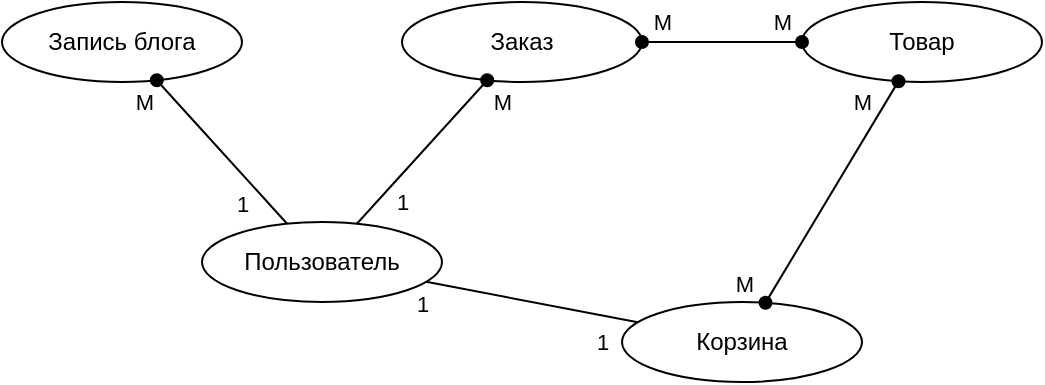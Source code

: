 <mxfile version="21.2.8" type="device" pages="5">
  <diagram name="db-net-models" id="8vkJf691DPfGBgIPXhe-">
    <mxGraphModel dx="1434" dy="838" grid="1" gridSize="10" guides="1" tooltips="1" connect="1" arrows="1" fold="1" page="1" pageScale="1" pageWidth="850" pageHeight="1100" math="0" shadow="0">
      <root>
        <mxCell id="0" />
        <mxCell id="1" parent="0" />
        <mxCell id="EcM2bz_LADWfH4_GaBOh-1" value="Запись блога" style="ellipse;whiteSpace=wrap;html=1;" parent="1" vertex="1">
          <mxGeometry x="80" y="80" width="120" height="40" as="geometry" />
        </mxCell>
        <mxCell id="EcM2bz_LADWfH4_GaBOh-2" value="Заказ" style="ellipse;whiteSpace=wrap;html=1;" parent="1" vertex="1">
          <mxGeometry x="280" y="80" width="120" height="40" as="geometry" />
        </mxCell>
        <mxCell id="EcM2bz_LADWfH4_GaBOh-3" value="Пользователь" style="ellipse;whiteSpace=wrap;html=1;" parent="1" vertex="1">
          <mxGeometry x="180" y="190" width="120" height="40" as="geometry" />
        </mxCell>
        <mxCell id="EcM2bz_LADWfH4_GaBOh-4" value="Товар" style="ellipse;whiteSpace=wrap;html=1;" parent="1" vertex="1">
          <mxGeometry x="480" y="80" width="120" height="40" as="geometry" />
        </mxCell>
        <mxCell id="EcM2bz_LADWfH4_GaBOh-5" value="" style="endArrow=oval;html=1;rounded=0;endFill=1;" parent="1" source="EcM2bz_LADWfH4_GaBOh-3" target="EcM2bz_LADWfH4_GaBOh-1" edge="1">
          <mxGeometry width="50" height="50" relative="1" as="geometry">
            <mxPoint x="220" y="230" as="sourcePoint" />
            <mxPoint x="270" y="180" as="targetPoint" />
          </mxGeometry>
        </mxCell>
        <mxCell id="EcM2bz_LADWfH4_GaBOh-14" value="1" style="edgeLabel;html=1;align=center;verticalAlign=middle;resizable=0;points=[];" parent="EcM2bz_LADWfH4_GaBOh-5" vertex="1" connectable="0">
          <mxGeometry x="-0.708" relative="1" as="geometry">
            <mxPoint x="-13" as="offset" />
          </mxGeometry>
        </mxCell>
        <mxCell id="EcM2bz_LADWfH4_GaBOh-15" value="M" style="edgeLabel;html=1;align=center;verticalAlign=middle;resizable=0;points=[];" parent="EcM2bz_LADWfH4_GaBOh-5" vertex="1" connectable="0">
          <mxGeometry x="0.738" y="2" relative="1" as="geometry">
            <mxPoint x="-14" as="offset" />
          </mxGeometry>
        </mxCell>
        <mxCell id="EcM2bz_LADWfH4_GaBOh-7" value="" style="endArrow=oval;html=1;rounded=0;endFill=1;" parent="1" source="EcM2bz_LADWfH4_GaBOh-3" target="EcM2bz_LADWfH4_GaBOh-2" edge="1">
          <mxGeometry width="50" height="50" relative="1" as="geometry">
            <mxPoint x="220" y="230" as="sourcePoint" />
            <mxPoint x="270" y="180" as="targetPoint" />
          </mxGeometry>
        </mxCell>
        <mxCell id="EcM2bz_LADWfH4_GaBOh-11" value="1" style="edgeLabel;html=1;align=center;verticalAlign=middle;resizable=0;points=[];" parent="EcM2bz_LADWfH4_GaBOh-7" vertex="1" connectable="0">
          <mxGeometry x="0.83" y="-1" relative="1" as="geometry">
            <mxPoint x="-38" y="54" as="offset" />
          </mxGeometry>
        </mxCell>
        <mxCell id="EcM2bz_LADWfH4_GaBOh-13" value="M" style="edgeLabel;html=1;align=center;verticalAlign=middle;resizable=0;points=[];" parent="EcM2bz_LADWfH4_GaBOh-7" vertex="1" connectable="0">
          <mxGeometry x="-0.589" y="-1" relative="1" as="geometry">
            <mxPoint x="58" y="-47" as="offset" />
          </mxGeometry>
        </mxCell>
        <mxCell id="EcM2bz_LADWfH4_GaBOh-8" value="" style="endArrow=oval;html=1;rounded=0;endFill=1;startArrow=oval;startFill=1;" parent="1" source="EcM2bz_LADWfH4_GaBOh-2" target="EcM2bz_LADWfH4_GaBOh-4" edge="1">
          <mxGeometry width="50" height="50" relative="1" as="geometry">
            <mxPoint x="350" y="200" as="sourcePoint" />
            <mxPoint x="400" y="150" as="targetPoint" />
          </mxGeometry>
        </mxCell>
        <mxCell id="EcM2bz_LADWfH4_GaBOh-9" value="M" style="edgeLabel;html=1;align=center;verticalAlign=middle;resizable=0;points=[];" parent="EcM2bz_LADWfH4_GaBOh-8" vertex="1" connectable="0">
          <mxGeometry x="-0.409" y="1" relative="1" as="geometry">
            <mxPoint x="-14" y="-9" as="offset" />
          </mxGeometry>
        </mxCell>
        <mxCell id="EcM2bz_LADWfH4_GaBOh-10" value="M" style="edgeLabel;html=1;align=center;verticalAlign=middle;resizable=0;points=[];" parent="EcM2bz_LADWfH4_GaBOh-8" vertex="1" connectable="0">
          <mxGeometry x="0.841" y="1" relative="1" as="geometry">
            <mxPoint x="-4" y="-9" as="offset" />
          </mxGeometry>
        </mxCell>
        <mxCell id="fQ8ElduJ1CbMoj4UFl2K-1" value="Корзина" style="ellipse;whiteSpace=wrap;html=1;" parent="1" vertex="1">
          <mxGeometry x="390" y="230" width="120" height="40" as="geometry" />
        </mxCell>
        <mxCell id="fQ8ElduJ1CbMoj4UFl2K-2" value="" style="endArrow=none;html=1;rounded=0;" parent="1" source="EcM2bz_LADWfH4_GaBOh-3" target="fQ8ElduJ1CbMoj4UFl2K-1" edge="1">
          <mxGeometry width="50" height="50" relative="1" as="geometry">
            <mxPoint x="260" y="372" as="sourcePoint" />
            <mxPoint x="326" y="300" as="targetPoint" />
          </mxGeometry>
        </mxCell>
        <mxCell id="fQ8ElduJ1CbMoj4UFl2K-3" value="1" style="edgeLabel;html=1;align=center;verticalAlign=middle;resizable=0;points=[];" parent="fQ8ElduJ1CbMoj4UFl2K-2" vertex="1" connectable="0">
          <mxGeometry x="0.83" y="-1" relative="1" as="geometry">
            <mxPoint x="-99" y="-9" as="offset" />
          </mxGeometry>
        </mxCell>
        <mxCell id="fQ8ElduJ1CbMoj4UFl2K-4" value="1" style="edgeLabel;html=1;align=center;verticalAlign=middle;resizable=0;points=[];" parent="fQ8ElduJ1CbMoj4UFl2K-2" vertex="1" connectable="0">
          <mxGeometry x="-0.589" y="-1" relative="1" as="geometry">
            <mxPoint x="66" y="25" as="offset" />
          </mxGeometry>
        </mxCell>
        <mxCell id="fQ8ElduJ1CbMoj4UFl2K-5" value="" style="endArrow=oval;html=1;rounded=0;startArrow=oval;startFill=1;endFill=1;" parent="1" source="fQ8ElduJ1CbMoj4UFl2K-1" target="EcM2bz_LADWfH4_GaBOh-4" edge="1">
          <mxGeometry width="50" height="50" relative="1" as="geometry">
            <mxPoint x="410" y="110" as="sourcePoint" />
            <mxPoint x="490" y="110" as="targetPoint" />
          </mxGeometry>
        </mxCell>
        <mxCell id="fQ8ElduJ1CbMoj4UFl2K-6" value="M" style="edgeLabel;html=1;align=center;verticalAlign=middle;resizable=0;points=[];" parent="fQ8ElduJ1CbMoj4UFl2K-5" vertex="1" connectable="0">
          <mxGeometry x="-0.409" y="1" relative="1" as="geometry">
            <mxPoint x="-30" y="23" as="offset" />
          </mxGeometry>
        </mxCell>
        <mxCell id="fQ8ElduJ1CbMoj4UFl2K-7" value="M" style="edgeLabel;html=1;align=center;verticalAlign=middle;resizable=0;points=[];" parent="fQ8ElduJ1CbMoj4UFl2K-5" vertex="1" connectable="0">
          <mxGeometry x="0.841" y="1" relative="1" as="geometry">
            <mxPoint x="-12" y="2" as="offset" />
          </mxGeometry>
        </mxCell>
      </root>
    </mxGraphModel>
  </diagram>
  <diagram id="yJuQnynazy2UDvyo-opP" name="db-ER-diagram">
    <mxGraphModel dx="2284" dy="1938" grid="1" gridSize="10" guides="1" tooltips="1" connect="1" arrows="1" fold="1" page="1" pageScale="1" pageWidth="850" pageHeight="1100" math="0" shadow="0">
      <root>
        <mxCell id="0" />
        <mxCell id="1" parent="0" />
        <mxCell id="jehpap5h3TW_z1CKDQgZ-1" value="Пользователь" style="rounded=0;whiteSpace=wrap;html=1;" vertex="1" parent="1">
          <mxGeometry x="80" y="120" width="120" height="40" as="geometry" />
        </mxCell>
        <mxCell id="jehpap5h3TW_z1CKDQgZ-2" value="оформляет" style="rhombus;whiteSpace=wrap;html=1;" vertex="1" parent="1">
          <mxGeometry x="280" y="120" width="120" height="40" as="geometry" />
        </mxCell>
        <mxCell id="jehpap5h3TW_z1CKDQgZ-4" value="Запись блога" style="rounded=0;whiteSpace=wrap;html=1;" vertex="1" parent="1">
          <mxGeometry x="80" y="-40" width="120" height="40" as="geometry" />
        </mxCell>
        <mxCell id="jehpap5h3TW_z1CKDQgZ-5" value="Заказ" style="rounded=0;whiteSpace=wrap;html=1;" vertex="1" parent="1">
          <mxGeometry x="480" y="120" width="120" height="40" as="geometry" />
        </mxCell>
        <mxCell id="jehpap5h3TW_z1CKDQgZ-6" value="пишет" style="rhombus;whiteSpace=wrap;html=1;" vertex="1" parent="1">
          <mxGeometry x="80" y="40" width="120" height="40" as="geometry" />
        </mxCell>
        <mxCell id="jehpap5h3TW_z1CKDQgZ-7" value="Товар" style="rounded=0;whiteSpace=wrap;html=1;" vertex="1" parent="1">
          <mxGeometry x="80" y="480" width="120" height="40" as="geometry" />
        </mxCell>
        <mxCell id="jehpap5h3TW_z1CKDQgZ-8" value="содержит" style="rhombus;whiteSpace=wrap;html=1;" vertex="1" parent="1">
          <mxGeometry x="480" y="480" width="120" height="40" as="geometry" />
        </mxCell>
        <mxCell id="jehpap5h3TW_z1CKDQgZ-9" value="" style="endArrow=none;html=1;rounded=0;" edge="1" parent="1" source="jehpap5h3TW_z1CKDQgZ-1" target="jehpap5h3TW_z1CKDQgZ-2">
          <mxGeometry width="50" height="50" relative="1" as="geometry">
            <mxPoint x="220" y="200" as="sourcePoint" />
            <mxPoint x="260" y="240" as="targetPoint" />
          </mxGeometry>
        </mxCell>
        <mxCell id="jehpap5h3TW_z1CKDQgZ-10" value="" style="endArrow=oval;html=1;rounded=0;endFill=1;" edge="1" parent="1" source="jehpap5h3TW_z1CKDQgZ-2" target="jehpap5h3TW_z1CKDQgZ-5">
          <mxGeometry width="50" height="50" relative="1" as="geometry">
            <mxPoint x="220" y="200" as="sourcePoint" />
            <mxPoint x="450" y="250" as="targetPoint" />
          </mxGeometry>
        </mxCell>
        <mxCell id="jehpap5h3TW_z1CKDQgZ-11" value="M" style="edgeLabel;html=1;align=center;verticalAlign=middle;resizable=0;points=[];" vertex="1" connectable="0" parent="jehpap5h3TW_z1CKDQgZ-10">
          <mxGeometry x="0.562" relative="1" as="geometry">
            <mxPoint y="-10" as="offset" />
          </mxGeometry>
        </mxCell>
        <mxCell id="jehpap5h3TW_z1CKDQgZ-12" value="" style="endArrow=none;html=1;rounded=0;startArrow=oval;startFill=1;" edge="1" parent="1" source="jehpap5h3TW_z1CKDQgZ-5" target="jehpap5h3TW_z1CKDQgZ-8">
          <mxGeometry width="50" height="50" relative="1" as="geometry">
            <mxPoint x="220" y="200" as="sourcePoint" />
            <mxPoint x="330" y="260" as="targetPoint" />
          </mxGeometry>
        </mxCell>
        <mxCell id="jehpap5h3TW_z1CKDQgZ-14" value="M" style="edgeLabel;html=1;align=center;verticalAlign=middle;resizable=0;points=[];" vertex="1" connectable="0" parent="jehpap5h3TW_z1CKDQgZ-12">
          <mxGeometry x="-0.49" relative="1" as="geometry">
            <mxPoint x="10" as="offset" />
          </mxGeometry>
        </mxCell>
        <mxCell id="jehpap5h3TW_z1CKDQgZ-13" value="" style="endArrow=none;html=1;rounded=0;startArrow=oval;startFill=1;" edge="1" parent="1" source="jehpap5h3TW_z1CKDQgZ-7" target="jehpap5h3TW_z1CKDQgZ-8">
          <mxGeometry width="50" height="50" relative="1" as="geometry">
            <mxPoint x="170" y="340" as="sourcePoint" />
            <mxPoint x="340" y="270" as="targetPoint" />
          </mxGeometry>
        </mxCell>
        <mxCell id="jehpap5h3TW_z1CKDQgZ-15" value="M" style="edgeLabel;html=1;align=center;verticalAlign=middle;resizable=0;points=[];" vertex="1" connectable="0" parent="jehpap5h3TW_z1CKDQgZ-13">
          <mxGeometry x="-0.45" y="-1" relative="1" as="geometry">
            <mxPoint x="-57" y="-11" as="offset" />
          </mxGeometry>
        </mxCell>
        <mxCell id="jehpap5h3TW_z1CKDQgZ-16" value="" style="endArrow=none;html=1;rounded=0;startArrow=oval;startFill=1;" edge="1" parent="1" source="jehpap5h3TW_z1CKDQgZ-4" target="jehpap5h3TW_z1CKDQgZ-6">
          <mxGeometry width="50" height="50" relative="1" as="geometry">
            <mxPoint x="240" y="110" as="sourcePoint" />
            <mxPoint x="290" y="60" as="targetPoint" />
          </mxGeometry>
        </mxCell>
        <mxCell id="jehpap5h3TW_z1CKDQgZ-18" value="M" style="edgeLabel;html=1;align=center;verticalAlign=middle;resizable=0;points=[];" vertex="1" connectable="0" parent="jehpap5h3TW_z1CKDQgZ-16">
          <mxGeometry x="-0.57" relative="1" as="geometry">
            <mxPoint x="10" as="offset" />
          </mxGeometry>
        </mxCell>
        <mxCell id="jehpap5h3TW_z1CKDQgZ-17" value="" style="endArrow=none;html=1;rounded=0;" edge="1" parent="1" source="jehpap5h3TW_z1CKDQgZ-1" target="jehpap5h3TW_z1CKDQgZ-6">
          <mxGeometry width="50" height="50" relative="1" as="geometry">
            <mxPoint x="180" y="160" as="sourcePoint" />
            <mxPoint x="230" y="110" as="targetPoint" />
          </mxGeometry>
        </mxCell>
        <mxCell id="jehpap5h3TW_z1CKDQgZ-19" value="&lt;u&gt;Ид&lt;/u&gt;" style="ellipse;whiteSpace=wrap;html=1;" vertex="1" parent="1">
          <mxGeometry x="-40" y="-40" width="80" height="40" as="geometry" />
        </mxCell>
        <mxCell id="jehpap5h3TW_z1CKDQgZ-20" value="заголовок" style="ellipse;whiteSpace=wrap;html=1;" vertex="1" parent="1">
          <mxGeometry x="190" y="-150" width="80" height="40" as="geometry" />
        </mxCell>
        <mxCell id="jehpap5h3TW_z1CKDQgZ-21" value="вступление" style="ellipse;whiteSpace=wrap;html=1;" vertex="1" parent="1">
          <mxGeometry x="-30" y="-100" width="80" height="40" as="geometry" />
        </mxCell>
        <mxCell id="jehpap5h3TW_z1CKDQgZ-22" value="основная часть" style="ellipse;whiteSpace=wrap;html=1;" vertex="1" parent="1">
          <mxGeometry x="100" y="-180" width="80" height="40" as="geometry" />
        </mxCell>
        <mxCell id="jehpap5h3TW_z1CKDQgZ-23" value="дата_создания" style="ellipse;whiteSpace=wrap;html=1;" vertex="1" parent="1">
          <mxGeometry x="240" y="-40" width="120" height="40" as="geometry" />
        </mxCell>
        <mxCell id="jehpap5h3TW_z1CKDQgZ-24" value="дата_изменения" style="ellipse;whiteSpace=wrap;html=1;" vertex="1" parent="1">
          <mxGeometry x="220" y="-100" width="130" height="40" as="geometry" />
        </mxCell>
        <mxCell id="jehpap5h3TW_z1CKDQgZ-25" value="" style="endArrow=none;html=1;rounded=0;" edge="1" parent="1" source="jehpap5h3TW_z1CKDQgZ-4" target="jehpap5h3TW_z1CKDQgZ-19">
          <mxGeometry width="50" height="50" relative="1" as="geometry">
            <mxPoint x="80" y="30" as="sourcePoint" />
            <mxPoint x="130" y="-20" as="targetPoint" />
          </mxGeometry>
        </mxCell>
        <mxCell id="jehpap5h3TW_z1CKDQgZ-26" value="" style="endArrow=none;html=1;rounded=0;" edge="1" parent="1" source="jehpap5h3TW_z1CKDQgZ-4" target="jehpap5h3TW_z1CKDQgZ-21">
          <mxGeometry width="50" height="50" relative="1" as="geometry">
            <mxPoint x="80" y="30" as="sourcePoint" />
            <mxPoint x="130" y="-20" as="targetPoint" />
          </mxGeometry>
        </mxCell>
        <mxCell id="jehpap5h3TW_z1CKDQgZ-27" value="" style="endArrow=none;html=1;rounded=0;" edge="1" parent="1" source="jehpap5h3TW_z1CKDQgZ-4" target="jehpap5h3TW_z1CKDQgZ-22">
          <mxGeometry width="50" height="50" relative="1" as="geometry">
            <mxPoint x="80" y="30" as="sourcePoint" />
            <mxPoint x="130" y="-20" as="targetPoint" />
          </mxGeometry>
        </mxCell>
        <mxCell id="jehpap5h3TW_z1CKDQgZ-28" value="" style="endArrow=none;html=1;rounded=0;" edge="1" parent="1" source="jehpap5h3TW_z1CKDQgZ-4" target="jehpap5h3TW_z1CKDQgZ-20">
          <mxGeometry width="50" height="50" relative="1" as="geometry">
            <mxPoint x="80" y="30" as="sourcePoint" />
            <mxPoint x="130" y="-20" as="targetPoint" />
          </mxGeometry>
        </mxCell>
        <mxCell id="jehpap5h3TW_z1CKDQgZ-29" value="" style="endArrow=none;html=1;rounded=0;" edge="1" parent="1" source="jehpap5h3TW_z1CKDQgZ-4" target="jehpap5h3TW_z1CKDQgZ-24">
          <mxGeometry width="50" height="50" relative="1" as="geometry">
            <mxPoint x="80" y="30" as="sourcePoint" />
            <mxPoint x="130" y="-20" as="targetPoint" />
          </mxGeometry>
        </mxCell>
        <mxCell id="jehpap5h3TW_z1CKDQgZ-30" value="" style="endArrow=none;html=1;rounded=0;" edge="1" parent="1" source="jehpap5h3TW_z1CKDQgZ-4" target="jehpap5h3TW_z1CKDQgZ-23">
          <mxGeometry width="50" height="50" relative="1" as="geometry">
            <mxPoint x="80" y="30" as="sourcePoint" />
            <mxPoint x="130" y="-20" as="targetPoint" />
          </mxGeometry>
        </mxCell>
        <mxCell id="jehpap5h3TW_z1CKDQgZ-31" value="&lt;u&gt;Ид&lt;/u&gt;" style="ellipse;whiteSpace=wrap;html=1;" vertex="1" parent="1">
          <mxGeometry x="-80" y="170" width="80" height="40" as="geometry" />
        </mxCell>
        <mxCell id="jehpap5h3TW_z1CKDQgZ-32" value="имя_пользователя" style="ellipse;whiteSpace=wrap;html=1;" vertex="1" parent="1">
          <mxGeometry x="240" y="190" width="120" height="40" as="geometry" />
        </mxCell>
        <mxCell id="jehpap5h3TW_z1CKDQgZ-33" value="имя" style="ellipse;whiteSpace=wrap;html=1;" vertex="1" parent="1">
          <mxGeometry x="-30" y="280" width="80" height="40" as="geometry" />
        </mxCell>
        <mxCell id="jehpap5h3TW_z1CKDQgZ-34" value="фамилия" style="ellipse;whiteSpace=wrap;html=1;" vertex="1" parent="1">
          <mxGeometry x="50" y="310" width="80" height="40" as="geometry" />
        </mxCell>
        <mxCell id="jehpap5h3TW_z1CKDQgZ-35" value="пароль" style="ellipse;whiteSpace=wrap;html=1;" vertex="1" parent="1">
          <mxGeometry x="140" y="300" width="120" height="40" as="geometry" />
        </mxCell>
        <mxCell id="jehpap5h3TW_z1CKDQgZ-36" value="email" style="ellipse;whiteSpace=wrap;html=1;" vertex="1" parent="1">
          <mxGeometry x="200" y="240" width="130" height="40" as="geometry" />
        </mxCell>
        <mxCell id="jehpap5h3TW_z1CKDQgZ-37" value="" style="endArrow=none;html=1;rounded=0;" edge="1" parent="1" target="jehpap5h3TW_z1CKDQgZ-31" source="jehpap5h3TW_z1CKDQgZ-1">
          <mxGeometry width="50" height="50" relative="1" as="geometry">
            <mxPoint x="30" y="350" as="sourcePoint" />
            <mxPoint x="80" y="350" as="targetPoint" />
          </mxGeometry>
        </mxCell>
        <mxCell id="jehpap5h3TW_z1CKDQgZ-38" value="" style="endArrow=none;html=1;rounded=0;" edge="1" parent="1" target="jehpap5h3TW_z1CKDQgZ-33" source="jehpap5h3TW_z1CKDQgZ-1">
          <mxGeometry width="50" height="50" relative="1" as="geometry">
            <mxPoint x="47" y="330" as="sourcePoint" />
            <mxPoint x="80" y="350" as="targetPoint" />
          </mxGeometry>
        </mxCell>
        <mxCell id="jehpap5h3TW_z1CKDQgZ-39" value="" style="endArrow=none;html=1;rounded=0;" edge="1" parent="1" target="jehpap5h3TW_z1CKDQgZ-34" source="jehpap5h3TW_z1CKDQgZ-1">
          <mxGeometry width="50" height="50" relative="1" as="geometry">
            <mxPoint x="81" y="330" as="sourcePoint" />
            <mxPoint x="80" y="350" as="targetPoint" />
          </mxGeometry>
        </mxCell>
        <mxCell id="jehpap5h3TW_z1CKDQgZ-40" value="" style="endArrow=none;html=1;rounded=0;" edge="1" parent="1" target="jehpap5h3TW_z1CKDQgZ-32" source="jehpap5h3TW_z1CKDQgZ-1">
          <mxGeometry width="50" height="50" relative="1" as="geometry">
            <mxPoint x="99" y="330" as="sourcePoint" />
            <mxPoint x="80" y="350" as="targetPoint" />
          </mxGeometry>
        </mxCell>
        <mxCell id="jehpap5h3TW_z1CKDQgZ-41" value="" style="endArrow=none;html=1;rounded=0;" edge="1" parent="1" target="jehpap5h3TW_z1CKDQgZ-36" source="jehpap5h3TW_z1CKDQgZ-1">
          <mxGeometry width="50" height="50" relative="1" as="geometry">
            <mxPoint x="138" y="330" as="sourcePoint" />
            <mxPoint x="80" y="350" as="targetPoint" />
          </mxGeometry>
        </mxCell>
        <mxCell id="jehpap5h3TW_z1CKDQgZ-42" value="" style="endArrow=none;html=1;rounded=0;" edge="1" parent="1" target="jehpap5h3TW_z1CKDQgZ-35" source="jehpap5h3TW_z1CKDQgZ-1">
          <mxGeometry width="50" height="50" relative="1" as="geometry">
            <mxPoint x="150" y="350" as="sourcePoint" />
            <mxPoint x="80" y="350" as="targetPoint" />
          </mxGeometry>
        </mxCell>
        <mxCell id="jehpap5h3TW_z1CKDQgZ-43" value="&lt;u&gt;Ид&lt;/u&gt;" style="ellipse;whiteSpace=wrap;html=1;" vertex="1" parent="1">
          <mxGeometry x="440" width="80" height="40" as="geometry" />
        </mxCell>
        <mxCell id="jehpap5h3TW_z1CKDQgZ-45" value="владелец" style="ellipse;whiteSpace=wrap;html=1;" vertex="1" parent="1">
          <mxGeometry x="560" y="20" width="80" height="40" as="geometry" />
        </mxCell>
        <mxCell id="jehpap5h3TW_z1CKDQgZ-47" value="" style="endArrow=none;html=1;rounded=0;" edge="1" parent="1" target="jehpap5h3TW_z1CKDQgZ-43" source="jehpap5h3TW_z1CKDQgZ-5">
          <mxGeometry width="50" height="50" relative="1" as="geometry">
            <mxPoint x="680" y="-44" as="sourcePoint" />
            <mxPoint x="680" y="160" as="targetPoint" />
          </mxGeometry>
        </mxCell>
        <mxCell id="jehpap5h3TW_z1CKDQgZ-48" value="" style="endArrow=none;html=1;rounded=0;" edge="1" parent="1" target="jehpap5h3TW_z1CKDQgZ-45" source="jehpap5h3TW_z1CKDQgZ-5">
          <mxGeometry width="50" height="50" relative="1" as="geometry">
            <mxPoint x="700" y="-30" as="sourcePoint" />
            <mxPoint x="680" y="160" as="targetPoint" />
          </mxGeometry>
        </mxCell>
        <mxCell id="jehpap5h3TW_z1CKDQgZ-49" value="" style="endArrow=none;html=1;rounded=0;" edge="1" parent="1" source="jehpap5h3TW_z1CKDQgZ-7" target="jehpap5h3TW_z1CKDQgZ-53">
          <mxGeometry width="50" height="50" relative="1" as="geometry">
            <mxPoint x="240" y="750" as="sourcePoint" />
            <mxPoint x="146" y="732" as="targetPoint" />
          </mxGeometry>
        </mxCell>
        <mxCell id="jehpap5h3TW_z1CKDQgZ-52" value="" style="endArrow=none;html=1;rounded=0;" edge="1" parent="1" source="jehpap5h3TW_z1CKDQgZ-5" target="jehpap5h3TW_z1CKDQgZ-54">
          <mxGeometry width="50" height="50" relative="1" as="geometry">
            <mxPoint x="738" y="-30" as="sourcePoint" />
            <mxPoint x="722" y="130" as="targetPoint" />
          </mxGeometry>
        </mxCell>
        <mxCell id="jehpap5h3TW_z1CKDQgZ-53" value="&lt;u&gt;Ид&lt;/u&gt;" style="ellipse;whiteSpace=wrap;html=1;" vertex="1" parent="1">
          <mxGeometry x="-40" y="560" width="80" height="40" as="geometry" />
        </mxCell>
        <mxCell id="jehpap5h3TW_z1CKDQgZ-54" value="текущее_состояние" style="ellipse;whiteSpace=wrap;html=1;" vertex="1" parent="1">
          <mxGeometry x="640" y="120" width="120" height="40" as="geometry" />
        </mxCell>
        <mxCell id="3c9Xbg6Zcq5lPAQTJZrZ-1" value="Корзина" style="rounded=0;whiteSpace=wrap;html=1;" vertex="1" parent="1">
          <mxGeometry x="-350" y="120" width="120" height="40" as="geometry" />
        </mxCell>
        <mxCell id="3c9Xbg6Zcq5lPAQTJZrZ-2" value="содержит" style="rhombus;whiteSpace=wrap;html=1;" vertex="1" parent="1">
          <mxGeometry x="-350" y="480" width="120" height="40" as="geometry" />
        </mxCell>
        <mxCell id="3c9Xbg6Zcq5lPAQTJZrZ-4" value="" style="endArrow=none;html=1;rounded=0;startArrow=oval;startFill=1;" edge="1" parent="1" source="3c9Xbg6Zcq5lPAQTJZrZ-1" target="3c9Xbg6Zcq5lPAQTJZrZ-2">
          <mxGeometry width="50" height="50" relative="1" as="geometry">
            <mxPoint x="-700" y="70" as="sourcePoint" />
            <mxPoint x="-590" y="130" as="targetPoint" />
          </mxGeometry>
        </mxCell>
        <mxCell id="3c9Xbg6Zcq5lPAQTJZrZ-5" value="M" style="edgeLabel;html=1;align=center;verticalAlign=middle;resizable=0;points=[];" vertex="1" connectable="0" parent="3c9Xbg6Zcq5lPAQTJZrZ-4">
          <mxGeometry x="-0.49" relative="1" as="geometry">
            <mxPoint x="10" y="-62" as="offset" />
          </mxGeometry>
        </mxCell>
        <mxCell id="3c9Xbg6Zcq5lPAQTJZrZ-6" value="&lt;u&gt;Ид&lt;/u&gt;" style="ellipse;whiteSpace=wrap;html=1;" vertex="1" parent="1">
          <mxGeometry x="-400" y="30" width="80" height="40" as="geometry" />
        </mxCell>
        <mxCell id="3c9Xbg6Zcq5lPAQTJZrZ-7" value="владелец" style="ellipse;whiteSpace=wrap;html=1;" vertex="1" parent="1">
          <mxGeometry x="-230" y="30" width="80" height="40" as="geometry" />
        </mxCell>
        <mxCell id="3c9Xbg6Zcq5lPAQTJZrZ-8" value="" style="endArrow=none;html=1;rounded=0;" edge="1" parent="1" source="3c9Xbg6Zcq5lPAQTJZrZ-1" target="3c9Xbg6Zcq5lPAQTJZrZ-6">
          <mxGeometry width="50" height="50" relative="1" as="geometry">
            <mxPoint x="-240" y="-174" as="sourcePoint" />
            <mxPoint x="-240" y="30" as="targetPoint" />
          </mxGeometry>
        </mxCell>
        <mxCell id="3c9Xbg6Zcq5lPAQTJZrZ-9" value="" style="endArrow=none;html=1;rounded=0;" edge="1" parent="1" source="3c9Xbg6Zcq5lPAQTJZrZ-1" target="3c9Xbg6Zcq5lPAQTJZrZ-7">
          <mxGeometry width="50" height="50" relative="1" as="geometry">
            <mxPoint x="-220" y="-160" as="sourcePoint" />
            <mxPoint x="-240" y="30" as="targetPoint" />
          </mxGeometry>
        </mxCell>
        <mxCell id="3c9Xbg6Zcq5lPAQTJZrZ-12" value="формирует" style="rhombus;whiteSpace=wrap;html=1;" vertex="1" parent="1">
          <mxGeometry x="-160" y="120" width="120" height="40" as="geometry" />
        </mxCell>
        <mxCell id="3c9Xbg6Zcq5lPAQTJZrZ-13" value="" style="endArrow=none;html=1;rounded=0;" edge="1" parent="1" target="3c9Xbg6Zcq5lPAQTJZrZ-12" source="3c9Xbg6Zcq5lPAQTJZrZ-1">
          <mxGeometry width="50" height="50" relative="1" as="geometry">
            <mxPoint x="-350" y="110" as="sourcePoint" />
            <mxPoint x="-290" y="210" as="targetPoint" />
          </mxGeometry>
        </mxCell>
        <mxCell id="3c9Xbg6Zcq5lPAQTJZrZ-14" value="" style="endArrow=none;html=1;rounded=0;endFill=0;" edge="1" parent="1" source="3c9Xbg6Zcq5lPAQTJZrZ-12" target="jehpap5h3TW_z1CKDQgZ-1">
          <mxGeometry width="50" height="50" relative="1" as="geometry">
            <mxPoint x="-330" y="170" as="sourcePoint" />
            <mxPoint x="-230" y="220" as="targetPoint" />
          </mxGeometry>
        </mxCell>
        <mxCell id="3c9Xbg6Zcq5lPAQTJZrZ-17" value="" style="endArrow=none;html=1;rounded=0;startArrow=oval;startFill=1;" edge="1" parent="1" source="jehpap5h3TW_z1CKDQgZ-7" target="3c9Xbg6Zcq5lPAQTJZrZ-2">
          <mxGeometry width="50" height="50" relative="1" as="geometry">
            <mxPoint x="210" y="510" as="sourcePoint" />
            <mxPoint x="490" y="510" as="targetPoint" />
          </mxGeometry>
        </mxCell>
        <mxCell id="3c9Xbg6Zcq5lPAQTJZrZ-18" value="M" style="edgeLabel;html=1;align=center;verticalAlign=middle;resizable=0;points=[];" vertex="1" connectable="0" parent="3c9Xbg6Zcq5lPAQTJZrZ-17">
          <mxGeometry x="-0.45" y="-1" relative="1" as="geometry">
            <mxPoint x="75" y="-9" as="offset" />
          </mxGeometry>
        </mxCell>
        <mxCell id="3c9Xbg6Zcq5lPAQTJZrZ-19" value="" style="endArrow=none;html=1;rounded=0;" edge="1" parent="1" target="3c9Xbg6Zcq5lPAQTJZrZ-20" source="jehpap5h3TW_z1CKDQgZ-7">
          <mxGeometry width="50" height="50" relative="1" as="geometry">
            <mxPoint x="320" y="750" as="sourcePoint" />
            <mxPoint x="226" y="732" as="targetPoint" />
          </mxGeometry>
        </mxCell>
        <mxCell id="3c9Xbg6Zcq5lPAQTJZrZ-20" value="наименование" style="ellipse;whiteSpace=wrap;html=1;" vertex="1" parent="1">
          <mxGeometry y="640" width="80" height="40" as="geometry" />
        </mxCell>
        <mxCell id="3c9Xbg6Zcq5lPAQTJZrZ-21" value="" style="endArrow=none;html=1;rounded=0;" edge="1" parent="1" target="3c9Xbg6Zcq5lPAQTJZrZ-22" source="jehpap5h3TW_z1CKDQgZ-7">
          <mxGeometry width="50" height="50" relative="1" as="geometry">
            <mxPoint x="400" y="750" as="sourcePoint" />
            <mxPoint x="306" y="732" as="targetPoint" />
          </mxGeometry>
        </mxCell>
        <mxCell id="3c9Xbg6Zcq5lPAQTJZrZ-22" value="описание" style="ellipse;whiteSpace=wrap;html=1;" vertex="1" parent="1">
          <mxGeometry x="80" y="680" width="80" height="40" as="geometry" />
        </mxCell>
        <mxCell id="3c9Xbg6Zcq5lPAQTJZrZ-23" value="" style="endArrow=none;html=1;rounded=0;" edge="1" parent="1" target="3c9Xbg6Zcq5lPAQTJZrZ-24" source="jehpap5h3TW_z1CKDQgZ-7">
          <mxGeometry width="50" height="50" relative="1" as="geometry">
            <mxPoint x="480" y="750" as="sourcePoint" />
            <mxPoint x="386" y="732" as="targetPoint" />
          </mxGeometry>
        </mxCell>
        <mxCell id="3c9Xbg6Zcq5lPAQTJZrZ-24" value="картинка" style="ellipse;whiteSpace=wrap;html=1;" vertex="1" parent="1">
          <mxGeometry x="180" y="680" width="80" height="40" as="geometry" />
        </mxCell>
        <mxCell id="3c9Xbg6Zcq5lPAQTJZrZ-25" value="" style="endArrow=none;html=1;rounded=0;" edge="1" parent="1" target="3c9Xbg6Zcq5lPAQTJZrZ-26" source="jehpap5h3TW_z1CKDQgZ-7">
          <mxGeometry width="50" height="50" relative="1" as="geometry">
            <mxPoint x="560" y="750" as="sourcePoint" />
            <mxPoint x="466" y="732" as="targetPoint" />
          </mxGeometry>
        </mxCell>
        <mxCell id="3c9Xbg6Zcq5lPAQTJZrZ-26" value="остаток_на&lt;br&gt;_складе" style="ellipse;whiteSpace=wrap;html=1;" vertex="1" parent="1">
          <mxGeometry x="230" y="620" width="80" height="40" as="geometry" />
        </mxCell>
        <mxCell id="3c9Xbg6Zcq5lPAQTJZrZ-27" value="" style="endArrow=none;html=1;rounded=0;" edge="1" parent="1" target="3c9Xbg6Zcq5lPAQTJZrZ-28" source="jehpap5h3TW_z1CKDQgZ-7">
          <mxGeometry width="50" height="50" relative="1" as="geometry">
            <mxPoint x="640" y="750" as="sourcePoint" />
            <mxPoint x="546" y="732" as="targetPoint" />
          </mxGeometry>
        </mxCell>
        <mxCell id="3c9Xbg6Zcq5lPAQTJZrZ-28" value="категории" style="ellipse;whiteSpace=wrap;html=1;" vertex="1" parent="1">
          <mxGeometry x="270" y="550" width="80" height="40" as="geometry" />
        </mxCell>
        <mxCell id="DI7d6FRxKhzYyp_4fMYt-1" value="группы" style="ellipse;whiteSpace=wrap;html=1;" vertex="1" parent="1">
          <mxGeometry x="-80" y="230" width="80" height="40" as="geometry" />
        </mxCell>
        <mxCell id="DI7d6FRxKhzYyp_4fMYt-2" value="" style="endArrow=none;html=1;rounded=0;" edge="1" parent="1" source="jehpap5h3TW_z1CKDQgZ-1" target="DI7d6FRxKhzYyp_4fMYt-1">
          <mxGeometry width="50" height="50" relative="1" as="geometry">
            <mxPoint x="132" y="170" as="sourcePoint" />
            <mxPoint x="16" y="302" as="targetPoint" />
          </mxGeometry>
        </mxCell>
        <mxCell id="DI7d6FRxKhzYyp_4fMYt-3" style="edgeStyle=orthogonalEdgeStyle;rounded=0;orthogonalLoop=1;jettySize=auto;html=1;exitX=0.5;exitY=1;exitDx=0;exitDy=0;" edge="1" parent="1" source="jehpap5h3TW_z1CKDQgZ-34" target="jehpap5h3TW_z1CKDQgZ-34">
          <mxGeometry relative="1" as="geometry" />
        </mxCell>
        <mxCell id="jQHd7bZFqyIz9ngsETGJ-1" value="дата_создания" style="ellipse;whiteSpace=wrap;html=1;" vertex="1" parent="1">
          <mxGeometry x="600" y="190" width="120" height="40" as="geometry" />
        </mxCell>
        <mxCell id="jQHd7bZFqyIz9ngsETGJ-2" value="" style="endArrow=none;html=1;rounded=0;" edge="1" parent="1" source="jQHd7bZFqyIz9ngsETGJ-1" target="jehpap5h3TW_z1CKDQgZ-5">
          <mxGeometry width="50" height="50" relative="1" as="geometry">
            <mxPoint x="190" y="180" as="sourcePoint" />
            <mxPoint x="240" y="130" as="targetPoint" />
          </mxGeometry>
        </mxCell>
        <mxCell id="DBrexJV_nMbjB2GSAS-I-1" value="автор" style="ellipse;whiteSpace=wrap;html=1;" vertex="1" parent="1">
          <mxGeometry x="10" y="-150" width="80" height="40" as="geometry" />
        </mxCell>
        <mxCell id="DBrexJV_nMbjB2GSAS-I-2" value="" style="endArrow=none;html=1;rounded=0;" edge="1" parent="1" source="jehpap5h3TW_z1CKDQgZ-4" target="DBrexJV_nMbjB2GSAS-I-1">
          <mxGeometry width="50" height="50" relative="1" as="geometry">
            <mxPoint x="145" y="-30" as="sourcePoint" />
            <mxPoint x="125" y="-120" as="targetPoint" />
          </mxGeometry>
        </mxCell>
      </root>
    </mxGraphModel>
  </diagram>
  <diagram id="HxB_DFH8qvMvQxReDAM_" name="db-KBD">
    <mxGraphModel dx="1434" dy="838" grid="1" gridSize="10" guides="1" tooltips="1" connect="1" arrows="1" fold="1" page="1" pageScale="1" pageWidth="850" pageHeight="1100" math="0" shadow="0">
      <root>
        <mxCell id="0" />
        <mxCell id="1" parent="0" />
        <mxCell id="SAeEms3V67mDvpZzrWsQ-7" value="" style="swimlane;fontStyle=0;childLayout=stackLayout;horizontal=1;startSize=0;horizontalStack=0;resizeParent=1;resizeParentMax=0;resizeLast=0;collapsible=1;marginBottom=0;whiteSpace=wrap;html=1;" parent="1" vertex="1">
          <mxGeometry x="286" y="40" width="140" height="240" as="geometry" />
        </mxCell>
        <mxCell id="SAeEms3V67mDvpZzrWsQ-8" value="ид" style="text;strokeColor=default;fillColor=none;align=left;verticalAlign=middle;spacingLeft=4;spacingRight=4;overflow=hidden;points=[[0,0.5],[1,0.5]];portConstraint=eastwest;rotatable=0;whiteSpace=wrap;html=1;" parent="SAeEms3V67mDvpZzrWsQ-7" vertex="1">
          <mxGeometry width="140" height="30" as="geometry" />
        </mxCell>
        <mxCell id="SAeEms3V67mDvpZzrWsQ-9" value="имя" style="text;strokeColor=none;fillColor=none;align=left;verticalAlign=middle;spacingLeft=4;spacingRight=4;overflow=hidden;points=[[0,0.5],[1,0.5]];portConstraint=eastwest;rotatable=0;whiteSpace=wrap;html=1;" parent="SAeEms3V67mDvpZzrWsQ-7" vertex="1">
          <mxGeometry y="30" width="140" height="30" as="geometry" />
        </mxCell>
        <mxCell id="mJXyI3ua0iP6IKuGP4r4-4" value="фамилия" style="text;strokeColor=none;fillColor=none;align=left;verticalAlign=middle;spacingLeft=4;spacingRight=4;overflow=hidden;points=[[0,0.5],[1,0.5]];portConstraint=eastwest;rotatable=0;whiteSpace=wrap;html=1;" parent="SAeEms3V67mDvpZzrWsQ-7" vertex="1">
          <mxGeometry y="60" width="140" height="30" as="geometry" />
        </mxCell>
        <mxCell id="mJXyI3ua0iP6IKuGP4r4-5" value="имя_пользователя" style="text;strokeColor=none;fillColor=none;align=left;verticalAlign=middle;spacingLeft=4;spacingRight=4;overflow=hidden;points=[[0,0.5],[1,0.5]];portConstraint=eastwest;rotatable=0;whiteSpace=wrap;html=1;" parent="SAeEms3V67mDvpZzrWsQ-7" vertex="1">
          <mxGeometry y="90" width="140" height="30" as="geometry" />
        </mxCell>
        <mxCell id="mJXyI3ua0iP6IKuGP4r4-3" value="пароль" style="text;strokeColor=none;fillColor=none;align=left;verticalAlign=middle;spacingLeft=4;spacingRight=4;overflow=hidden;points=[[0,0.5],[1,0.5]];portConstraint=eastwest;rotatable=0;whiteSpace=wrap;html=1;" parent="SAeEms3V67mDvpZzrWsQ-7" vertex="1">
          <mxGeometry y="120" width="140" height="30" as="geometry" />
        </mxCell>
        <mxCell id="mJXyI3ua0iP6IKuGP4r4-2" value="email" style="text;strokeColor=none;fillColor=none;align=left;verticalAlign=middle;spacingLeft=4;spacingRight=4;overflow=hidden;points=[[0,0.5],[1,0.5]];portConstraint=eastwest;rotatable=0;whiteSpace=wrap;html=1;" parent="SAeEms3V67mDvpZzrWsQ-7" vertex="1">
          <mxGeometry y="150" width="140" height="30" as="geometry" />
        </mxCell>
        <mxCell id="JnNviSikGKLZWVUWaQNX-12" value="группы" style="text;strokeColor=none;fillColor=none;align=left;verticalAlign=middle;spacingLeft=4;spacingRight=4;overflow=hidden;points=[[0,0.5],[1,0.5]];portConstraint=eastwest;rotatable=0;whiteSpace=wrap;html=1;" parent="SAeEms3V67mDvpZzrWsQ-7" vertex="1">
          <mxGeometry y="180" width="140" height="30" as="geometry" />
        </mxCell>
        <mxCell id="JnNviSikGKLZWVUWaQNX-10" value="&amp;nbsp;" style="text;strokeColor=none;fillColor=none;align=left;verticalAlign=middle;spacingLeft=4;spacingRight=4;overflow=hidden;points=[[0,0.5],[1,0.5]];portConstraint=eastwest;rotatable=0;whiteSpace=wrap;html=1;" parent="SAeEms3V67mDvpZzrWsQ-7" vertex="1">
          <mxGeometry y="210" width="140" height="30" as="geometry" />
        </mxCell>
        <mxCell id="3X95BYDmnfmLnwtln_rQ-1" value="пользователь" style="rounded=0;whiteSpace=wrap;html=1;" parent="1" vertex="1">
          <mxGeometry x="286" y="250" width="90" height="30" as="geometry" />
        </mxCell>
        <mxCell id="3X95BYDmnfmLnwtln_rQ-2" value="" style="swimlane;fontStyle=0;childLayout=stackLayout;horizontal=1;startSize=0;horizontalStack=0;resizeParent=1;resizeParentMax=0;resizeLast=0;collapsible=1;marginBottom=0;whiteSpace=wrap;html=1;" parent="1" vertex="1">
          <mxGeometry x="606" y="40" width="140" height="90" as="geometry" />
        </mxCell>
        <mxCell id="3X95BYDmnfmLnwtln_rQ-3" value="ид" style="text;strokeColor=default;fillColor=none;align=left;verticalAlign=middle;spacingLeft=4;spacingRight=4;overflow=hidden;points=[[0,0.5],[1,0.5]];portConstraint=eastwest;rotatable=0;whiteSpace=wrap;html=1;" parent="3X95BYDmnfmLnwtln_rQ-2" vertex="1">
          <mxGeometry width="140" height="30" as="geometry" />
        </mxCell>
        <mxCell id="3X95BYDmnfmLnwtln_rQ-4" value="владелец" style="text;strokeColor=none;fillColor=none;align=left;verticalAlign=middle;spacingLeft=4;spacingRight=4;overflow=hidden;points=[[0,0.5],[1,0.5]];portConstraint=eastwest;rotatable=0;whiteSpace=wrap;html=1;" parent="3X95BYDmnfmLnwtln_rQ-2" vertex="1">
          <mxGeometry y="30" width="140" height="30" as="geometry" />
        </mxCell>
        <mxCell id="3X95BYDmnfmLnwtln_rQ-10" value="&amp;nbsp;" style="text;strokeColor=none;fillColor=none;align=left;verticalAlign=middle;spacingLeft=4;spacingRight=4;overflow=hidden;points=[[0,0.5],[1,0.5]];portConstraint=eastwest;rotatable=0;whiteSpace=wrap;html=1;" parent="3X95BYDmnfmLnwtln_rQ-2" vertex="1">
          <mxGeometry y="60" width="140" height="30" as="geometry" />
        </mxCell>
        <mxCell id="3X95BYDmnfmLnwtln_rQ-11" value="корзина" style="rounded=0;whiteSpace=wrap;html=1;" parent="1" vertex="1">
          <mxGeometry x="606" y="100" width="60" height="30" as="geometry" />
        </mxCell>
        <mxCell id="362N1Y1vgZxNwjpVexIg-1" value="" style="swimlane;fontStyle=0;childLayout=stackLayout;horizontal=1;startSize=0;horizontalStack=0;resizeParent=1;resizeParentMax=0;resizeLast=0;collapsible=1;marginBottom=0;whiteSpace=wrap;html=1;" parent="1" vertex="1">
          <mxGeometry x="606" y="160" width="140" height="150" as="geometry" />
        </mxCell>
        <mxCell id="362N1Y1vgZxNwjpVexIg-2" value="ид" style="text;strokeColor=default;fillColor=none;align=left;verticalAlign=middle;spacingLeft=4;spacingRight=4;overflow=hidden;points=[[0,0.5],[1,0.5]];portConstraint=eastwest;rotatable=0;whiteSpace=wrap;html=1;" parent="362N1Y1vgZxNwjpVexIg-1" vertex="1">
          <mxGeometry width="140" height="30" as="geometry" />
        </mxCell>
        <mxCell id="362N1Y1vgZxNwjpVexIg-3" value="владелец" style="text;strokeColor=none;fillColor=none;align=left;verticalAlign=middle;spacingLeft=4;spacingRight=4;overflow=hidden;points=[[0,0.5],[1,0.5]];portConstraint=eastwest;rotatable=0;whiteSpace=wrap;html=1;" parent="362N1Y1vgZxNwjpVexIg-1" vertex="1">
          <mxGeometry y="30" width="140" height="30" as="geometry" />
        </mxCell>
        <mxCell id="JnNviSikGKLZWVUWaQNX-9" value="состояние" style="text;strokeColor=none;fillColor=none;align=left;verticalAlign=middle;spacingLeft=4;spacingRight=4;overflow=hidden;points=[[0,0.5],[1,0.5]];portConstraint=eastwest;rotatable=0;whiteSpace=wrap;html=1;" parent="362N1Y1vgZxNwjpVexIg-1" vertex="1">
          <mxGeometry y="60" width="140" height="30" as="geometry" />
        </mxCell>
        <mxCell id="JnNviSikGKLZWVUWaQNX-8" value="дата_создания" style="text;strokeColor=none;fillColor=none;align=left;verticalAlign=middle;spacingLeft=4;spacingRight=4;overflow=hidden;points=[[0,0.5],[1,0.5]];portConstraint=eastwest;rotatable=0;whiteSpace=wrap;html=1;" parent="362N1Y1vgZxNwjpVexIg-1" vertex="1">
          <mxGeometry y="90" width="140" height="30" as="geometry" />
        </mxCell>
        <mxCell id="362N1Y1vgZxNwjpVexIg-4" value="&amp;nbsp;" style="text;strokeColor=none;fillColor=none;align=left;verticalAlign=middle;spacingLeft=4;spacingRight=4;overflow=hidden;points=[[0,0.5],[1,0.5]];portConstraint=eastwest;rotatable=0;whiteSpace=wrap;html=1;" parent="362N1Y1vgZxNwjpVexIg-1" vertex="1">
          <mxGeometry y="120" width="140" height="30" as="geometry" />
        </mxCell>
        <mxCell id="362N1Y1vgZxNwjpVexIg-5" value="заказ" style="rounded=0;whiteSpace=wrap;html=1;" parent="1" vertex="1">
          <mxGeometry x="606" y="280" width="40" height="30" as="geometry" />
        </mxCell>
        <mxCell id="zf4JOt2KTpsnqgAcZnGF-8" value="" style="swimlane;fontStyle=0;childLayout=stackLayout;horizontal=1;startSize=0;horizontalStack=0;resizeParent=1;resizeParentMax=0;resizeLast=0;collapsible=1;marginBottom=0;whiteSpace=wrap;html=1;" parent="1" vertex="1">
          <mxGeometry x="886" y="60" width="140" height="210" as="geometry" />
        </mxCell>
        <mxCell id="zf4JOt2KTpsnqgAcZnGF-9" value="ид" style="text;strokeColor=default;fillColor=none;align=left;verticalAlign=middle;spacingLeft=4;spacingRight=4;overflow=hidden;points=[[0,0.5],[1,0.5]];portConstraint=eastwest;rotatable=0;whiteSpace=wrap;html=1;" parent="zf4JOt2KTpsnqgAcZnGF-8" vertex="1">
          <mxGeometry width="140" height="30" as="geometry" />
        </mxCell>
        <mxCell id="zf4JOt2KTpsnqgAcZnGF-10" value="наименование" style="text;strokeColor=none;fillColor=none;align=left;verticalAlign=middle;spacingLeft=4;spacingRight=4;overflow=hidden;points=[[0,0.5],[1,0.5]];portConstraint=eastwest;rotatable=0;whiteSpace=wrap;html=1;" parent="zf4JOt2KTpsnqgAcZnGF-8" vertex="1">
          <mxGeometry y="30" width="140" height="30" as="geometry" />
        </mxCell>
        <mxCell id="zf4JOt2KTpsnqgAcZnGF-11" value="описание" style="text;strokeColor=none;fillColor=none;align=left;verticalAlign=middle;spacingLeft=4;spacingRight=4;overflow=hidden;points=[[0,0.5],[1,0.5]];portConstraint=eastwest;rotatable=0;whiteSpace=wrap;html=1;" parent="zf4JOt2KTpsnqgAcZnGF-8" vertex="1">
          <mxGeometry y="60" width="140" height="30" as="geometry" />
        </mxCell>
        <mxCell id="zf4JOt2KTpsnqgAcZnGF-12" value="картинка" style="text;strokeColor=none;fillColor=none;align=left;verticalAlign=middle;spacingLeft=4;spacingRight=4;overflow=hidden;points=[[0,0.5],[1,0.5]];portConstraint=eastwest;rotatable=0;whiteSpace=wrap;html=1;" parent="zf4JOt2KTpsnqgAcZnGF-8" vertex="1">
          <mxGeometry y="90" width="140" height="30" as="geometry" />
        </mxCell>
        <mxCell id="zf4JOt2KTpsnqgAcZnGF-13" value="остаток_на_скраде" style="text;strokeColor=none;fillColor=none;align=left;verticalAlign=middle;spacingLeft=4;spacingRight=4;overflow=hidden;points=[[0,0.5],[1,0.5]];portConstraint=eastwest;rotatable=0;whiteSpace=wrap;html=1;" parent="zf4JOt2KTpsnqgAcZnGF-8" vertex="1">
          <mxGeometry y="120" width="140" height="30" as="geometry" />
        </mxCell>
        <mxCell id="zf4JOt2KTpsnqgAcZnGF-14" value="категории" style="text;strokeColor=none;fillColor=none;align=left;verticalAlign=middle;spacingLeft=4;spacingRight=4;overflow=hidden;points=[[0,0.5],[1,0.5]];portConstraint=eastwest;rotatable=0;whiteSpace=wrap;html=1;" parent="zf4JOt2KTpsnqgAcZnGF-8" vertex="1">
          <mxGeometry y="150" width="140" height="30" as="geometry" />
        </mxCell>
        <mxCell id="zf4JOt2KTpsnqgAcZnGF-16" value="&amp;nbsp;" style="text;strokeColor=none;fillColor=none;align=left;verticalAlign=middle;spacingLeft=4;spacingRight=4;overflow=hidden;points=[[0,0.5],[1,0.5]];portConstraint=eastwest;rotatable=0;whiteSpace=wrap;html=1;" parent="zf4JOt2KTpsnqgAcZnGF-8" vertex="1">
          <mxGeometry y="180" width="140" height="30" as="geometry" />
        </mxCell>
        <mxCell id="zf4JOt2KTpsnqgAcZnGF-17" value="товар" style="rounded=0;whiteSpace=wrap;html=1;" parent="1" vertex="1">
          <mxGeometry x="886" y="240" width="50" height="30" as="geometry" />
        </mxCell>
        <mxCell id="_WsjJ1WEAfGkLLyqb5pF-1" value="" style="endArrow=oval;html=1;rounded=0;startArrow=oval;startFill=1;endFill=1;" parent="1" source="JnNviSikGKLZWVUWaQNX-9" target="zf4JOt2KTpsnqgAcZnGF-13" edge="1">
          <mxGeometry width="50" height="50" relative="1" as="geometry">
            <mxPoint x="668" y="190" as="sourcePoint" />
            <mxPoint x="836" y="180" as="targetPoint" />
          </mxGeometry>
        </mxCell>
        <mxCell id="_WsjJ1WEAfGkLLyqb5pF-2" value="N" style="edgeLabel;html=1;align=center;verticalAlign=middle;resizable=0;points=[];" parent="_WsjJ1WEAfGkLLyqb5pF-1" vertex="1" connectable="0">
          <mxGeometry x="-0.409" y="1" relative="1" as="geometry">
            <mxPoint x="-30" y="-8" as="offset" />
          </mxGeometry>
        </mxCell>
        <mxCell id="_WsjJ1WEAfGkLLyqb5pF-3" value="N" style="edgeLabel;html=1;align=center;verticalAlign=middle;resizable=0;points=[];" parent="_WsjJ1WEAfGkLLyqb5pF-1" vertex="1" connectable="0">
          <mxGeometry x="0.841" y="1" relative="1" as="geometry">
            <mxPoint x="1" y="-14" as="offset" />
          </mxGeometry>
        </mxCell>
        <mxCell id="MKJPT39lFgHvZUIEeuvT-6" value="содержит" style="edgeLabel;html=1;align=center;verticalAlign=middle;resizable=0;points=[];" parent="_WsjJ1WEAfGkLLyqb5pF-1" vertex="1" connectable="0">
          <mxGeometry x="0.165" relative="1" as="geometry">
            <mxPoint x="-10" y="14" as="offset" />
          </mxGeometry>
        </mxCell>
        <mxCell id="ibmT3JizDxvAgX0TLoVm-1" value="" style="endArrow=none;html=1;rounded=0;" parent="1" source="mJXyI3ua0iP6IKuGP4r4-4" target="3X95BYDmnfmLnwtln_rQ-4" edge="1">
          <mxGeometry width="50" height="50" relative="1" as="geometry">
            <mxPoint x="498" y="180" as="sourcePoint" />
            <mxPoint x="604" y="200" as="targetPoint" />
          </mxGeometry>
        </mxCell>
        <mxCell id="ibmT3JizDxvAgX0TLoVm-2" value="1" style="edgeLabel;html=1;align=center;verticalAlign=middle;resizable=0;points=[];" parent="ibmT3JizDxvAgX0TLoVm-1" vertex="1" connectable="0">
          <mxGeometry x="0.83" y="-1" relative="1" as="geometry">
            <mxPoint x="-155" y="6" as="offset" />
          </mxGeometry>
        </mxCell>
        <mxCell id="ibmT3JizDxvAgX0TLoVm-3" value="1" style="edgeLabel;html=1;align=center;verticalAlign=middle;resizable=0;points=[];" parent="ibmT3JizDxvAgX0TLoVm-1" vertex="1" connectable="0">
          <mxGeometry x="-0.589" y="-1" relative="1" as="geometry">
            <mxPoint x="133" y="-26" as="offset" />
          </mxGeometry>
        </mxCell>
        <mxCell id="MKJPT39lFgHvZUIEeuvT-2" value="формирует" style="edgeLabel;html=1;align=center;verticalAlign=middle;resizable=0;points=[];" parent="ibmT3JizDxvAgX0TLoVm-1" vertex="1" connectable="0">
          <mxGeometry x="0.125" y="1" relative="1" as="geometry">
            <mxPoint x="-17" y="12" as="offset" />
          </mxGeometry>
        </mxCell>
        <mxCell id="ibmT3JizDxvAgX0TLoVm-4" value="" style="endArrow=oval;html=1;rounded=0;startArrow=oval;startFill=1;endFill=1;" parent="1" source="3X95BYDmnfmLnwtln_rQ-4" target="zf4JOt2KTpsnqgAcZnGF-11" edge="1">
          <mxGeometry width="50" height="50" relative="1" as="geometry">
            <mxPoint x="756" y="235" as="sourcePoint" />
            <mxPoint x="896" y="215" as="targetPoint" />
          </mxGeometry>
        </mxCell>
        <mxCell id="ibmT3JizDxvAgX0TLoVm-5" value="N" style="edgeLabel;html=1;align=center;verticalAlign=middle;resizable=0;points=[];" parent="ibmT3JizDxvAgX0TLoVm-4" vertex="1" connectable="0">
          <mxGeometry x="-0.409" y="1" relative="1" as="geometry">
            <mxPoint x="-30" y="-14" as="offset" />
          </mxGeometry>
        </mxCell>
        <mxCell id="ibmT3JizDxvAgX0TLoVm-6" value="N" style="edgeLabel;html=1;align=center;verticalAlign=middle;resizable=0;points=[];" parent="ibmT3JizDxvAgX0TLoVm-4" vertex="1" connectable="0">
          <mxGeometry x="0.841" y="1" relative="1" as="geometry">
            <mxPoint x="1" y="-10" as="offset" />
          </mxGeometry>
        </mxCell>
        <mxCell id="MKJPT39lFgHvZUIEeuvT-5" value="содержит" style="edgeLabel;html=1;align=center;verticalAlign=middle;resizable=0;points=[];" parent="ibmT3JizDxvAgX0TLoVm-4" vertex="1" connectable="0">
          <mxGeometry x="-0.125" y="2" relative="1" as="geometry">
            <mxPoint x="2" y="14" as="offset" />
          </mxGeometry>
        </mxCell>
        <mxCell id="ibmT3JizDxvAgX0TLoVm-7" value="" style="endArrow=oval;html=1;rounded=0;startArrow=none;startFill=0;endFill=1;" parent="1" source="mJXyI3ua0iP6IKuGP4r4-2" target="JnNviSikGKLZWVUWaQNX-9" edge="1">
          <mxGeometry width="50" height="50" relative="1" as="geometry">
            <mxPoint x="756" y="108" as="sourcePoint" />
            <mxPoint x="896" y="133" as="targetPoint" />
          </mxGeometry>
        </mxCell>
        <mxCell id="ibmT3JizDxvAgX0TLoVm-8" value="1" style="edgeLabel;html=1;align=center;verticalAlign=middle;resizable=0;points=[];" parent="ibmT3JizDxvAgX0TLoVm-7" vertex="1" connectable="0">
          <mxGeometry x="-0.409" y="1" relative="1" as="geometry">
            <mxPoint x="-43" y="-14" as="offset" />
          </mxGeometry>
        </mxCell>
        <mxCell id="ibmT3JizDxvAgX0TLoVm-9" value="N" style="edgeLabel;html=1;align=center;verticalAlign=middle;resizable=0;points=[];" parent="ibmT3JizDxvAgX0TLoVm-7" vertex="1" connectable="0">
          <mxGeometry x="0.841" y="1" relative="1" as="geometry">
            <mxPoint x="1" y="-10" as="offset" />
          </mxGeometry>
        </mxCell>
        <mxCell id="MKJPT39lFgHvZUIEeuvT-4" value="оформляет" style="edgeLabel;html=1;align=center;verticalAlign=middle;resizable=0;points=[];" parent="ibmT3JizDxvAgX0TLoVm-7" vertex="1" connectable="0">
          <mxGeometry x="-0.121" y="1" relative="1" as="geometry">
            <mxPoint x="15" y="12" as="offset" />
          </mxGeometry>
        </mxCell>
        <mxCell id="ibmT3JizDxvAgX0TLoVm-10" value="" style="swimlane;fontStyle=0;childLayout=stackLayout;horizontal=1;startSize=0;horizontalStack=0;resizeParent=1;resizeParentMax=0;resizeLast=0;collapsible=1;marginBottom=0;whiteSpace=wrap;html=1;" parent="1" vertex="1">
          <mxGeometry x="40" y="40" width="140" height="240" as="geometry" />
        </mxCell>
        <mxCell id="ibmT3JizDxvAgX0TLoVm-11" value="ид" style="text;strokeColor=default;fillColor=none;align=left;verticalAlign=middle;spacingLeft=4;spacingRight=4;overflow=hidden;points=[[0,0.5],[1,0.5]];portConstraint=eastwest;rotatable=0;whiteSpace=wrap;html=1;" parent="ibmT3JizDxvAgX0TLoVm-10" vertex="1">
          <mxGeometry width="140" height="30" as="geometry" />
        </mxCell>
        <mxCell id="ibmT3JizDxvAgX0TLoVm-12" value="заголовок" style="text;strokeColor=none;fillColor=none;align=left;verticalAlign=middle;spacingLeft=4;spacingRight=4;overflow=hidden;points=[[0,0.5],[1,0.5]];portConstraint=eastwest;rotatable=0;whiteSpace=wrap;html=1;" parent="ibmT3JizDxvAgX0TLoVm-10" vertex="1">
          <mxGeometry y="30" width="140" height="30" as="geometry" />
        </mxCell>
        <mxCell id="ibmT3JizDxvAgX0TLoVm-13" value="вступление" style="text;strokeColor=none;fillColor=none;align=left;verticalAlign=middle;spacingLeft=4;spacingRight=4;overflow=hidden;points=[[0,0.5],[1,0.5]];portConstraint=eastwest;rotatable=0;whiteSpace=wrap;html=1;" parent="ibmT3JizDxvAgX0TLoVm-10" vertex="1">
          <mxGeometry y="60" width="140" height="30" as="geometry" />
        </mxCell>
        <mxCell id="ibmT3JizDxvAgX0TLoVm-14" value="основная_часть" style="text;strokeColor=none;fillColor=none;align=left;verticalAlign=middle;spacingLeft=4;spacingRight=4;overflow=hidden;points=[[0,0.5],[1,0.5]];portConstraint=eastwest;rotatable=0;whiteSpace=wrap;html=1;" parent="ibmT3JizDxvAgX0TLoVm-10" vertex="1">
          <mxGeometry y="90" width="140" height="30" as="geometry" />
        </mxCell>
        <mxCell id="ibmT3JizDxvAgX0TLoVm-16" value="дата_создания" style="text;strokeColor=none;fillColor=none;align=left;verticalAlign=middle;spacingLeft=4;spacingRight=4;overflow=hidden;points=[[0,0.5],[1,0.5]];portConstraint=eastwest;rotatable=0;whiteSpace=wrap;html=1;" parent="ibmT3JizDxvAgX0TLoVm-10" vertex="1">
          <mxGeometry y="120" width="140" height="30" as="geometry" />
        </mxCell>
        <mxCell id="ibmT3JizDxvAgX0TLoVm-15" value="дата_изменения" style="text;strokeColor=none;fillColor=none;align=left;verticalAlign=middle;spacingLeft=4;spacingRight=4;overflow=hidden;points=[[0,0.5],[1,0.5]];portConstraint=eastwest;rotatable=0;whiteSpace=wrap;html=1;" parent="ibmT3JizDxvAgX0TLoVm-10" vertex="1">
          <mxGeometry y="150" width="140" height="30" as="geometry" />
        </mxCell>
        <mxCell id="ibmT3JizDxvAgX0TLoVm-17" value="автор" style="text;strokeColor=none;fillColor=none;align=left;verticalAlign=middle;spacingLeft=4;spacingRight=4;overflow=hidden;points=[[0,0.5],[1,0.5]];portConstraint=eastwest;rotatable=0;whiteSpace=wrap;html=1;" parent="ibmT3JizDxvAgX0TLoVm-10" vertex="1">
          <mxGeometry y="180" width="140" height="30" as="geometry" />
        </mxCell>
        <mxCell id="ibmT3JizDxvAgX0TLoVm-18" value="&amp;nbsp;" style="text;strokeColor=none;fillColor=none;align=left;verticalAlign=middle;spacingLeft=4;spacingRight=4;overflow=hidden;points=[[0,0.5],[1,0.5]];portConstraint=eastwest;rotatable=0;whiteSpace=wrap;html=1;" parent="ibmT3JizDxvAgX0TLoVm-10" vertex="1">
          <mxGeometry y="210" width="140" height="30" as="geometry" />
        </mxCell>
        <mxCell id="ibmT3JizDxvAgX0TLoVm-19" value="запись_блога" style="rounded=0;whiteSpace=wrap;html=1;" parent="1" vertex="1">
          <mxGeometry x="40" y="250" width="90" height="30" as="geometry" />
        </mxCell>
        <mxCell id="V6AQ58T6KjF8JDmT-1LQ-1" value="" style="endArrow=oval;html=1;rounded=0;startArrow=none;startFill=0;endFill=1;" parent="1" source="mJXyI3ua0iP6IKuGP4r4-5" target="ibmT3JizDxvAgX0TLoVm-14" edge="1">
          <mxGeometry width="50" height="50" relative="1" as="geometry">
            <mxPoint x="436" y="222" as="sourcePoint" />
            <mxPoint x="616" y="238" as="targetPoint" />
          </mxGeometry>
        </mxCell>
        <mxCell id="V6AQ58T6KjF8JDmT-1LQ-2" value="1" style="edgeLabel;html=1;align=center;verticalAlign=middle;resizable=0;points=[];" parent="V6AQ58T6KjF8JDmT-1LQ-1" vertex="1" connectable="0">
          <mxGeometry x="-0.409" y="1" relative="1" as="geometry">
            <mxPoint x="25" y="-10" as="offset" />
          </mxGeometry>
        </mxCell>
        <mxCell id="V6AQ58T6KjF8JDmT-1LQ-3" value="N" style="edgeLabel;html=1;align=center;verticalAlign=middle;resizable=0;points=[];" parent="V6AQ58T6KjF8JDmT-1LQ-1" vertex="1" connectable="0">
          <mxGeometry x="0.841" y="1" relative="1" as="geometry">
            <mxPoint x="1" y="-10" as="offset" />
          </mxGeometry>
        </mxCell>
        <mxCell id="MKJPT39lFgHvZUIEeuvT-1" value="пишет" style="edgeLabel;html=1;align=center;verticalAlign=middle;resizable=0;points=[];" parent="V6AQ58T6KjF8JDmT-1LQ-1" vertex="1" connectable="0">
          <mxGeometry x="-0.155" relative="1" as="geometry">
            <mxPoint x="-11" y="15" as="offset" />
          </mxGeometry>
        </mxCell>
      </root>
    </mxGraphModel>
  </diagram>
  <diagram name="db-IDEF1X" id="5HitlqFPF7WIXKc1o3ky">
    <mxGraphModel dx="1195" dy="698" grid="1" gridSize="10" guides="1" tooltips="1" connect="1" arrows="1" fold="1" page="1" pageScale="1" pageWidth="850" pageHeight="1100" math="0" shadow="0">
      <root>
        <mxCell id="MnzLyCOQP2EhG1JW75c0-0" />
        <mxCell id="MnzLyCOQP2EhG1JW75c0-1" parent="MnzLyCOQP2EhG1JW75c0-0" />
        <mxCell id="MnzLyCOQP2EhG1JW75c0-2" value="" style="swimlane;fontStyle=0;childLayout=stackLayout;horizontal=1;startSize=0;horizontalStack=0;resizeParent=1;resizeParentMax=0;resizeLast=0;collapsible=1;marginBottom=0;whiteSpace=wrap;html=1;" parent="MnzLyCOQP2EhG1JW75c0-1" vertex="1">
          <mxGeometry x="286" y="40" width="140" height="210" as="geometry" />
        </mxCell>
        <mxCell id="MnzLyCOQP2EhG1JW75c0-3" value="ид" style="text;strokeColor=default;fillColor=none;align=left;verticalAlign=middle;spacingLeft=4;spacingRight=4;overflow=hidden;points=[[0,0.5],[1,0.5]];portConstraint=eastwest;rotatable=0;whiteSpace=wrap;html=1;" parent="MnzLyCOQP2EhG1JW75c0-2" vertex="1">
          <mxGeometry width="140" height="30" as="geometry" />
        </mxCell>
        <mxCell id="MnzLyCOQP2EhG1JW75c0-4" value="имя" style="text;strokeColor=none;fillColor=none;align=left;verticalAlign=middle;spacingLeft=4;spacingRight=4;overflow=hidden;points=[[0,0.5],[1,0.5]];portConstraint=eastwest;rotatable=0;whiteSpace=wrap;html=1;" parent="MnzLyCOQP2EhG1JW75c0-2" vertex="1">
          <mxGeometry y="30" width="140" height="30" as="geometry" />
        </mxCell>
        <mxCell id="MnzLyCOQP2EhG1JW75c0-5" value="фамилия" style="text;strokeColor=none;fillColor=none;align=left;verticalAlign=middle;spacingLeft=4;spacingRight=4;overflow=hidden;points=[[0,0.5],[1,0.5]];portConstraint=eastwest;rotatable=0;whiteSpace=wrap;html=1;" parent="MnzLyCOQP2EhG1JW75c0-2" vertex="1">
          <mxGeometry y="60" width="140" height="30" as="geometry" />
        </mxCell>
        <mxCell id="MnzLyCOQP2EhG1JW75c0-6" value="имя_пользователя" style="text;strokeColor=none;fillColor=none;align=left;verticalAlign=middle;spacingLeft=4;spacingRight=4;overflow=hidden;points=[[0,0.5],[1,0.5]];portConstraint=eastwest;rotatable=0;whiteSpace=wrap;html=1;" parent="MnzLyCOQP2EhG1JW75c0-2" vertex="1">
          <mxGeometry y="90" width="140" height="30" as="geometry" />
        </mxCell>
        <mxCell id="MnzLyCOQP2EhG1JW75c0-7" value="пароль" style="text;strokeColor=none;fillColor=none;align=left;verticalAlign=middle;spacingLeft=4;spacingRight=4;overflow=hidden;points=[[0,0.5],[1,0.5]];portConstraint=eastwest;rotatable=0;whiteSpace=wrap;html=1;" parent="MnzLyCOQP2EhG1JW75c0-2" vertex="1">
          <mxGeometry y="120" width="140" height="30" as="geometry" />
        </mxCell>
        <mxCell id="MnzLyCOQP2EhG1JW75c0-8" value="email" style="text;strokeColor=none;fillColor=none;align=left;verticalAlign=middle;spacingLeft=4;spacingRight=4;overflow=hidden;points=[[0,0.5],[1,0.5]];portConstraint=eastwest;rotatable=0;whiteSpace=wrap;html=1;" parent="MnzLyCOQP2EhG1JW75c0-2" vertex="1">
          <mxGeometry y="150" width="140" height="30" as="geometry" />
        </mxCell>
        <mxCell id="MnzLyCOQP2EhG1JW75c0-10" value="&amp;nbsp;" style="text;strokeColor=none;fillColor=none;align=left;verticalAlign=middle;spacingLeft=4;spacingRight=4;overflow=hidden;points=[[0,0.5],[1,0.5]];portConstraint=eastwest;rotatable=0;whiteSpace=wrap;html=1;" parent="MnzLyCOQP2EhG1JW75c0-2" vertex="1">
          <mxGeometry y="180" width="140" height="30" as="geometry" />
        </mxCell>
        <mxCell id="MnzLyCOQP2EhG1JW75c0-11" value="пользователь" style="rounded=0;whiteSpace=wrap;html=1;" parent="MnzLyCOQP2EhG1JW75c0-1" vertex="1">
          <mxGeometry x="286" y="220" width="90" height="30" as="geometry" />
        </mxCell>
        <mxCell id="MnzLyCOQP2EhG1JW75c0-12" value="" style="swimlane;fontStyle=0;childLayout=stackLayout;horizontal=1;startSize=0;horizontalStack=0;resizeParent=1;resizeParentMax=0;resizeLast=0;collapsible=1;marginBottom=0;whiteSpace=wrap;html=1;" parent="MnzLyCOQP2EhG1JW75c0-1" vertex="1">
          <mxGeometry x="720.07" y="40" width="140" height="90" as="geometry" />
        </mxCell>
        <mxCell id="MnzLyCOQP2EhG1JW75c0-13" value="ид" style="text;strokeColor=default;fillColor=none;align=left;verticalAlign=middle;spacingLeft=4;spacingRight=4;overflow=hidden;points=[[0,0.5],[1,0.5]];portConstraint=eastwest;rotatable=0;whiteSpace=wrap;html=1;" parent="MnzLyCOQP2EhG1JW75c0-12" vertex="1">
          <mxGeometry width="140" height="30" as="geometry" />
        </mxCell>
        <mxCell id="MnzLyCOQP2EhG1JW75c0-14" value="владелец" style="text;strokeColor=none;fillColor=none;align=left;verticalAlign=middle;spacingLeft=4;spacingRight=4;overflow=hidden;points=[[0,0.5],[1,0.5]];portConstraint=eastwest;rotatable=0;whiteSpace=wrap;html=1;" parent="MnzLyCOQP2EhG1JW75c0-12" vertex="1">
          <mxGeometry y="30" width="140" height="30" as="geometry" />
        </mxCell>
        <mxCell id="MnzLyCOQP2EhG1JW75c0-15" value="&amp;nbsp;" style="text;strokeColor=none;fillColor=none;align=left;verticalAlign=middle;spacingLeft=4;spacingRight=4;overflow=hidden;points=[[0,0.5],[1,0.5]];portConstraint=eastwest;rotatable=0;whiteSpace=wrap;html=1;" parent="MnzLyCOQP2EhG1JW75c0-12" vertex="1">
          <mxGeometry y="60" width="140" height="30" as="geometry" />
        </mxCell>
        <mxCell id="MnzLyCOQP2EhG1JW75c0-16" value="корзина" style="rounded=0;whiteSpace=wrap;html=1;" parent="MnzLyCOQP2EhG1JW75c0-1" vertex="1">
          <mxGeometry x="720.07" y="100" width="60" height="30" as="geometry" />
        </mxCell>
        <mxCell id="MnzLyCOQP2EhG1JW75c0-17" value="" style="swimlane;fontStyle=0;childLayout=stackLayout;horizontal=1;startSize=0;horizontalStack=0;resizeParent=1;resizeParentMax=0;resizeLast=0;collapsible=1;marginBottom=0;whiteSpace=wrap;html=1;" parent="MnzLyCOQP2EhG1JW75c0-1" vertex="1">
          <mxGeometry x="563.63" y="160" width="140" height="150" as="geometry" />
        </mxCell>
        <mxCell id="MnzLyCOQP2EhG1JW75c0-18" value="ид" style="text;strokeColor=default;fillColor=none;align=left;verticalAlign=middle;spacingLeft=4;spacingRight=4;overflow=hidden;points=[[0,0.5],[1,0.5]];portConstraint=eastwest;rotatable=0;whiteSpace=wrap;html=1;" parent="MnzLyCOQP2EhG1JW75c0-17" vertex="1">
          <mxGeometry width="140" height="30" as="geometry" />
        </mxCell>
        <mxCell id="MnzLyCOQP2EhG1JW75c0-19" value="владелец" style="text;strokeColor=none;fillColor=none;align=left;verticalAlign=middle;spacingLeft=4;spacingRight=4;overflow=hidden;points=[[0,0.5],[1,0.5]];portConstraint=eastwest;rotatable=0;whiteSpace=wrap;html=1;" parent="MnzLyCOQP2EhG1JW75c0-17" vertex="1">
          <mxGeometry y="30" width="140" height="30" as="geometry" />
        </mxCell>
        <mxCell id="MnzLyCOQP2EhG1JW75c0-20" value="состояние" style="text;strokeColor=none;fillColor=none;align=left;verticalAlign=middle;spacingLeft=4;spacingRight=4;overflow=hidden;points=[[0,0.5],[1,0.5]];portConstraint=eastwest;rotatable=0;whiteSpace=wrap;html=1;" parent="MnzLyCOQP2EhG1JW75c0-17" vertex="1">
          <mxGeometry y="60" width="140" height="30" as="geometry" />
        </mxCell>
        <mxCell id="MnzLyCOQP2EhG1JW75c0-21" value="дата_создания" style="text;strokeColor=none;fillColor=none;align=left;verticalAlign=middle;spacingLeft=4;spacingRight=4;overflow=hidden;points=[[0,0.5],[1,0.5]];portConstraint=eastwest;rotatable=0;whiteSpace=wrap;html=1;" parent="MnzLyCOQP2EhG1JW75c0-17" vertex="1">
          <mxGeometry y="90" width="140" height="30" as="geometry" />
        </mxCell>
        <mxCell id="MnzLyCOQP2EhG1JW75c0-22" value="&amp;nbsp;" style="text;strokeColor=none;fillColor=none;align=left;verticalAlign=middle;spacingLeft=4;spacingRight=4;overflow=hidden;points=[[0,0.5],[1,0.5]];portConstraint=eastwest;rotatable=0;whiteSpace=wrap;html=1;" parent="MnzLyCOQP2EhG1JW75c0-17" vertex="1">
          <mxGeometry y="120" width="140" height="30" as="geometry" />
        </mxCell>
        <mxCell id="MnzLyCOQP2EhG1JW75c0-23" value="заказ" style="rounded=0;whiteSpace=wrap;html=1;" parent="MnzLyCOQP2EhG1JW75c0-1" vertex="1">
          <mxGeometry x="563.63" y="280" width="40" height="30" as="geometry" />
        </mxCell>
        <mxCell id="MnzLyCOQP2EhG1JW75c0-24" value="" style="swimlane;fontStyle=0;childLayout=stackLayout;horizontal=1;startSize=0;horizontalStack=0;resizeParent=1;resizeParentMax=0;resizeLast=0;collapsible=1;marginBottom=0;whiteSpace=wrap;html=1;" parent="MnzLyCOQP2EhG1JW75c0-1" vertex="1">
          <mxGeometry x="815.0" y="530" width="140" height="210" as="geometry" />
        </mxCell>
        <mxCell id="MnzLyCOQP2EhG1JW75c0-25" value="ид" style="text;strokeColor=default;fillColor=none;align=left;verticalAlign=middle;spacingLeft=4;spacingRight=4;overflow=hidden;points=[[0,0.5],[1,0.5]];portConstraint=eastwest;rotatable=0;whiteSpace=wrap;html=1;" parent="MnzLyCOQP2EhG1JW75c0-24" vertex="1">
          <mxGeometry width="140" height="30" as="geometry" />
        </mxCell>
        <mxCell id="MnzLyCOQP2EhG1JW75c0-26" value="наименование" style="text;strokeColor=none;fillColor=none;align=left;verticalAlign=middle;spacingLeft=4;spacingRight=4;overflow=hidden;points=[[0,0.5],[1,0.5]];portConstraint=eastwest;rotatable=0;whiteSpace=wrap;html=1;" parent="MnzLyCOQP2EhG1JW75c0-24" vertex="1">
          <mxGeometry y="30" width="140" height="30" as="geometry" />
        </mxCell>
        <mxCell id="MnzLyCOQP2EhG1JW75c0-27" value="описание" style="text;strokeColor=none;fillColor=none;align=left;verticalAlign=middle;spacingLeft=4;spacingRight=4;overflow=hidden;points=[[0,0.5],[1,0.5]];portConstraint=eastwest;rotatable=0;whiteSpace=wrap;html=1;" parent="MnzLyCOQP2EhG1JW75c0-24" vertex="1">
          <mxGeometry y="60" width="140" height="30" as="geometry" />
        </mxCell>
        <mxCell id="MnzLyCOQP2EhG1JW75c0-28" value="картинка" style="text;strokeColor=none;fillColor=none;align=left;verticalAlign=middle;spacingLeft=4;spacingRight=4;overflow=hidden;points=[[0,0.5],[1,0.5]];portConstraint=eastwest;rotatable=0;whiteSpace=wrap;html=1;" parent="MnzLyCOQP2EhG1JW75c0-24" vertex="1">
          <mxGeometry y="90" width="140" height="30" as="geometry" />
        </mxCell>
        <mxCell id="MnzLyCOQP2EhG1JW75c0-29" value="остаток_на_скраде" style="text;strokeColor=none;fillColor=none;align=left;verticalAlign=middle;spacingLeft=4;spacingRight=4;overflow=hidden;points=[[0,0.5],[1,0.5]];portConstraint=eastwest;rotatable=0;whiteSpace=wrap;html=1;" parent="MnzLyCOQP2EhG1JW75c0-24" vertex="1">
          <mxGeometry y="120" width="140" height="30" as="geometry" />
        </mxCell>
        <mxCell id="MnzLyCOQP2EhG1JW75c0-30" value="категории" style="text;strokeColor=none;fillColor=none;align=left;verticalAlign=middle;spacingLeft=4;spacingRight=4;overflow=hidden;points=[[0,0.5],[1,0.5]];portConstraint=eastwest;rotatable=0;whiteSpace=wrap;html=1;" parent="MnzLyCOQP2EhG1JW75c0-24" vertex="1">
          <mxGeometry y="150" width="140" height="30" as="geometry" />
        </mxCell>
        <mxCell id="MnzLyCOQP2EhG1JW75c0-31" value="&amp;nbsp;" style="text;strokeColor=none;fillColor=none;align=left;verticalAlign=middle;spacingLeft=4;spacingRight=4;overflow=hidden;points=[[0,0.5],[1,0.5]];portConstraint=eastwest;rotatable=0;whiteSpace=wrap;html=1;" parent="MnzLyCOQP2EhG1JW75c0-24" vertex="1">
          <mxGeometry y="180" width="140" height="30" as="geometry" />
        </mxCell>
        <mxCell id="MnzLyCOQP2EhG1JW75c0-32" value="товар" style="rounded=0;whiteSpace=wrap;html=1;" parent="MnzLyCOQP2EhG1JW75c0-1" vertex="1">
          <mxGeometry x="815.0" y="710" width="50" height="30" as="geometry" />
        </mxCell>
        <mxCell id="MnzLyCOQP2EhG1JW75c0-37" value="" style="endArrow=none;html=1;rounded=0;" parent="MnzLyCOQP2EhG1JW75c0-1" source="MnzLyCOQP2EhG1JW75c0-5" target="MnzLyCOQP2EhG1JW75c0-14" edge="1">
          <mxGeometry width="50" height="50" relative="1" as="geometry">
            <mxPoint x="498" y="180" as="sourcePoint" />
            <mxPoint x="604" y="200" as="targetPoint" />
          </mxGeometry>
        </mxCell>
        <mxCell id="MnzLyCOQP2EhG1JW75c0-38" value="1" style="edgeLabel;html=1;align=center;verticalAlign=middle;resizable=0;points=[];" parent="MnzLyCOQP2EhG1JW75c0-37" vertex="1" connectable="0">
          <mxGeometry x="0.83" y="-1" relative="1" as="geometry">
            <mxPoint x="-155" y="6" as="offset" />
          </mxGeometry>
        </mxCell>
        <mxCell id="MnzLyCOQP2EhG1JW75c0-39" value="1" style="edgeLabel;html=1;align=center;verticalAlign=middle;resizable=0;points=[];" parent="MnzLyCOQP2EhG1JW75c0-37" vertex="1" connectable="0">
          <mxGeometry x="-0.589" y="-1" relative="1" as="geometry">
            <mxPoint x="133" y="-26" as="offset" />
          </mxGeometry>
        </mxCell>
        <mxCell id="MnzLyCOQP2EhG1JW75c0-40" value="формирует" style="edgeLabel;html=1;align=center;verticalAlign=middle;resizable=0;points=[];" parent="MnzLyCOQP2EhG1JW75c0-37" vertex="1" connectable="0">
          <mxGeometry x="0.125" y="1" relative="1" as="geometry">
            <mxPoint x="-17" y="12" as="offset" />
          </mxGeometry>
        </mxCell>
        <mxCell id="MnzLyCOQP2EhG1JW75c0-45" value="" style="endArrow=oval;html=1;rounded=0;startArrow=none;startFill=0;endFill=1;" parent="MnzLyCOQP2EhG1JW75c0-1" source="MnzLyCOQP2EhG1JW75c0-8" target="MnzLyCOQP2EhG1JW75c0-20" edge="1">
          <mxGeometry width="50" height="50" relative="1" as="geometry">
            <mxPoint x="756" y="108" as="sourcePoint" />
            <mxPoint x="896" y="133" as="targetPoint" />
          </mxGeometry>
        </mxCell>
        <mxCell id="MnzLyCOQP2EhG1JW75c0-46" value="1" style="edgeLabel;html=1;align=center;verticalAlign=middle;resizable=0;points=[];" parent="MnzLyCOQP2EhG1JW75c0-45" vertex="1" connectable="0">
          <mxGeometry x="-0.409" y="1" relative="1" as="geometry">
            <mxPoint x="-27" y="-14" as="offset" />
          </mxGeometry>
        </mxCell>
        <mxCell id="MnzLyCOQP2EhG1JW75c0-47" value="N" style="edgeLabel;html=1;align=center;verticalAlign=middle;resizable=0;points=[];" parent="MnzLyCOQP2EhG1JW75c0-45" vertex="1" connectable="0">
          <mxGeometry x="0.841" y="1" relative="1" as="geometry">
            <mxPoint x="1" y="-10" as="offset" />
          </mxGeometry>
        </mxCell>
        <mxCell id="MnzLyCOQP2EhG1JW75c0-48" value="оформляет" style="edgeLabel;html=1;align=center;verticalAlign=middle;resizable=0;points=[];" parent="MnzLyCOQP2EhG1JW75c0-45" vertex="1" connectable="0">
          <mxGeometry x="-0.121" y="1" relative="1" as="geometry">
            <mxPoint x="3" y="12" as="offset" />
          </mxGeometry>
        </mxCell>
        <mxCell id="MnzLyCOQP2EhG1JW75c0-49" value="" style="swimlane;fontStyle=0;childLayout=stackLayout;horizontal=1;startSize=0;horizontalStack=0;resizeParent=1;resizeParentMax=0;resizeLast=0;collapsible=1;marginBottom=0;whiteSpace=wrap;html=1;" parent="MnzLyCOQP2EhG1JW75c0-1" vertex="1">
          <mxGeometry x="40" y="40" width="140" height="240" as="geometry" />
        </mxCell>
        <mxCell id="MnzLyCOQP2EhG1JW75c0-50" value="ид" style="text;strokeColor=default;fillColor=none;align=left;verticalAlign=middle;spacingLeft=4;spacingRight=4;overflow=hidden;points=[[0,0.5],[1,0.5]];portConstraint=eastwest;rotatable=0;whiteSpace=wrap;html=1;" parent="MnzLyCOQP2EhG1JW75c0-49" vertex="1">
          <mxGeometry width="140" height="30" as="geometry" />
        </mxCell>
        <mxCell id="MnzLyCOQP2EhG1JW75c0-51" value="заголовок" style="text;strokeColor=none;fillColor=none;align=left;verticalAlign=middle;spacingLeft=4;spacingRight=4;overflow=hidden;points=[[0,0.5],[1,0.5]];portConstraint=eastwest;rotatable=0;whiteSpace=wrap;html=1;" parent="MnzLyCOQP2EhG1JW75c0-49" vertex="1">
          <mxGeometry y="30" width="140" height="30" as="geometry" />
        </mxCell>
        <mxCell id="MnzLyCOQP2EhG1JW75c0-52" value="вступление" style="text;strokeColor=none;fillColor=none;align=left;verticalAlign=middle;spacingLeft=4;spacingRight=4;overflow=hidden;points=[[0,0.5],[1,0.5]];portConstraint=eastwest;rotatable=0;whiteSpace=wrap;html=1;" parent="MnzLyCOQP2EhG1JW75c0-49" vertex="1">
          <mxGeometry y="60" width="140" height="30" as="geometry" />
        </mxCell>
        <mxCell id="MnzLyCOQP2EhG1JW75c0-53" value="основная_часть" style="text;strokeColor=none;fillColor=none;align=left;verticalAlign=middle;spacingLeft=4;spacingRight=4;overflow=hidden;points=[[0,0.5],[1,0.5]];portConstraint=eastwest;rotatable=0;whiteSpace=wrap;html=1;" parent="MnzLyCOQP2EhG1JW75c0-49" vertex="1">
          <mxGeometry y="90" width="140" height="30" as="geometry" />
        </mxCell>
        <mxCell id="MnzLyCOQP2EhG1JW75c0-54" value="дата_создания" style="text;strokeColor=none;fillColor=none;align=left;verticalAlign=middle;spacingLeft=4;spacingRight=4;overflow=hidden;points=[[0,0.5],[1,0.5]];portConstraint=eastwest;rotatable=0;whiteSpace=wrap;html=1;" parent="MnzLyCOQP2EhG1JW75c0-49" vertex="1">
          <mxGeometry y="120" width="140" height="30" as="geometry" />
        </mxCell>
        <mxCell id="MnzLyCOQP2EhG1JW75c0-55" value="дата_изменения" style="text;strokeColor=none;fillColor=none;align=left;verticalAlign=middle;spacingLeft=4;spacingRight=4;overflow=hidden;points=[[0,0.5],[1,0.5]];portConstraint=eastwest;rotatable=0;whiteSpace=wrap;html=1;" parent="MnzLyCOQP2EhG1JW75c0-49" vertex="1">
          <mxGeometry y="150" width="140" height="30" as="geometry" />
        </mxCell>
        <mxCell id="MnzLyCOQP2EhG1JW75c0-56" value="автор" style="text;strokeColor=none;fillColor=none;align=left;verticalAlign=middle;spacingLeft=4;spacingRight=4;overflow=hidden;points=[[0,0.5],[1,0.5]];portConstraint=eastwest;rotatable=0;whiteSpace=wrap;html=1;" parent="MnzLyCOQP2EhG1JW75c0-49" vertex="1">
          <mxGeometry y="180" width="140" height="30" as="geometry" />
        </mxCell>
        <mxCell id="MnzLyCOQP2EhG1JW75c0-57" value="&amp;nbsp;" style="text;strokeColor=none;fillColor=none;align=left;verticalAlign=middle;spacingLeft=4;spacingRight=4;overflow=hidden;points=[[0,0.5],[1,0.5]];portConstraint=eastwest;rotatable=0;whiteSpace=wrap;html=1;" parent="MnzLyCOQP2EhG1JW75c0-49" vertex="1">
          <mxGeometry y="210" width="140" height="30" as="geometry" />
        </mxCell>
        <mxCell id="MnzLyCOQP2EhG1JW75c0-58" value="запись_блога" style="rounded=0;whiteSpace=wrap;html=1;" parent="MnzLyCOQP2EhG1JW75c0-1" vertex="1">
          <mxGeometry x="40" y="250" width="90" height="30" as="geometry" />
        </mxCell>
        <mxCell id="MnzLyCOQP2EhG1JW75c0-59" value="" style="endArrow=oval;html=1;rounded=0;startArrow=none;startFill=0;endFill=1;" parent="MnzLyCOQP2EhG1JW75c0-1" source="MnzLyCOQP2EhG1JW75c0-6" target="MnzLyCOQP2EhG1JW75c0-53" edge="1">
          <mxGeometry width="50" height="50" relative="1" as="geometry">
            <mxPoint x="436" y="222" as="sourcePoint" />
            <mxPoint x="616" y="238" as="targetPoint" />
          </mxGeometry>
        </mxCell>
        <mxCell id="MnzLyCOQP2EhG1JW75c0-60" value="1" style="edgeLabel;html=1;align=center;verticalAlign=middle;resizable=0;points=[];" parent="MnzLyCOQP2EhG1JW75c0-59" vertex="1" connectable="0">
          <mxGeometry x="-0.409" y="1" relative="1" as="geometry">
            <mxPoint x="25" y="-10" as="offset" />
          </mxGeometry>
        </mxCell>
        <mxCell id="MnzLyCOQP2EhG1JW75c0-61" value="N" style="edgeLabel;html=1;align=center;verticalAlign=middle;resizable=0;points=[];" parent="MnzLyCOQP2EhG1JW75c0-59" vertex="1" connectable="0">
          <mxGeometry x="0.841" y="1" relative="1" as="geometry">
            <mxPoint x="1" y="-10" as="offset" />
          </mxGeometry>
        </mxCell>
        <mxCell id="MnzLyCOQP2EhG1JW75c0-62" value="пишет" style="edgeLabel;html=1;align=center;verticalAlign=middle;resizable=0;points=[];" parent="MnzLyCOQP2EhG1JW75c0-59" vertex="1" connectable="0">
          <mxGeometry x="-0.155" relative="1" as="geometry">
            <mxPoint x="-11" y="15" as="offset" />
          </mxGeometry>
        </mxCell>
        <mxCell id="L9mqNh6z0Uw0I7QkOxaH-0" value="" style="swimlane;fontStyle=0;childLayout=stackLayout;horizontal=1;startSize=0;horizontalStack=0;resizeParent=1;resizeParentMax=0;resizeLast=0;collapsible=1;marginBottom=0;whiteSpace=wrap;html=1;" parent="MnzLyCOQP2EhG1JW75c0-1" vertex="1">
          <mxGeometry x="287" y="545" width="140" height="90" as="geometry" />
        </mxCell>
        <mxCell id="L9mqNh6z0Uw0I7QkOxaH-1" value="ид" style="text;strokeColor=default;fillColor=none;align=left;verticalAlign=middle;spacingLeft=4;spacingRight=4;overflow=hidden;points=[[0,0.5],[1,0.5]];portConstraint=eastwest;rotatable=0;whiteSpace=wrap;html=1;" parent="L9mqNh6z0Uw0I7QkOxaH-0" vertex="1">
          <mxGeometry width="140" height="30" as="geometry" />
        </mxCell>
        <mxCell id="L9mqNh6z0Uw0I7QkOxaH-2" value="название" style="text;strokeColor=none;fillColor=none;align=left;verticalAlign=middle;spacingLeft=4;spacingRight=4;overflow=hidden;points=[[0,0.5],[1,0.5]];portConstraint=eastwest;rotatable=0;whiteSpace=wrap;html=1;" parent="L9mqNh6z0Uw0I7QkOxaH-0" vertex="1">
          <mxGeometry y="30" width="140" height="30" as="geometry" />
        </mxCell>
        <mxCell id="L9mqNh6z0Uw0I7QkOxaH-3" value="&amp;nbsp;" style="text;strokeColor=none;fillColor=none;align=left;verticalAlign=middle;spacingLeft=4;spacingRight=4;overflow=hidden;points=[[0,0.5],[1,0.5]];portConstraint=eastwest;rotatable=0;whiteSpace=wrap;html=1;" parent="L9mqNh6z0Uw0I7QkOxaH-0" vertex="1">
          <mxGeometry y="60" width="140" height="30" as="geometry" />
        </mxCell>
        <mxCell id="L9mqNh6z0Uw0I7QkOxaH-4" value="группа" style="rounded=0;whiteSpace=wrap;html=1;" parent="MnzLyCOQP2EhG1JW75c0-1" vertex="1">
          <mxGeometry x="287" y="605" width="60" height="30" as="geometry" />
        </mxCell>
        <mxCell id="L9mqNh6z0Uw0I7QkOxaH-7" value="" style="swimlane;fontStyle=0;childLayout=stackLayout;horizontal=1;startSize=0;horizontalStack=0;resizeParent=1;resizeParentMax=0;resizeLast=0;collapsible=1;marginBottom=0;whiteSpace=wrap;html=1;" parent="MnzLyCOQP2EhG1JW75c0-1" vertex="1">
          <mxGeometry x="272" y="345" width="170" height="120" as="geometry" />
        </mxCell>
        <mxCell id="L9mqNh6z0Uw0I7QkOxaH-8" value="ид" style="text;strokeColor=default;fillColor=none;align=left;verticalAlign=middle;spacingLeft=4;spacingRight=4;overflow=hidden;points=[[0,0.5],[1,0.5]];portConstraint=eastwest;rotatable=0;whiteSpace=wrap;html=1;" parent="L9mqNh6z0Uw0I7QkOxaH-7" vertex="1">
          <mxGeometry width="170" height="30" as="geometry" />
        </mxCell>
        <mxCell id="L9mqNh6z0Uw0I7QkOxaH-9" value="пользователь" style="text;strokeColor=none;fillColor=none;align=left;verticalAlign=middle;spacingLeft=4;spacingRight=4;overflow=hidden;points=[[0,0.5],[1,0.5]];portConstraint=eastwest;rotatable=0;whiteSpace=wrap;html=1;" parent="L9mqNh6z0Uw0I7QkOxaH-7" vertex="1">
          <mxGeometry y="30" width="170" height="30" as="geometry" />
        </mxCell>
        <mxCell id="L9mqNh6z0Uw0I7QkOxaH-10" value="группа" style="text;strokeColor=none;fillColor=none;align=left;verticalAlign=middle;spacingLeft=4;spacingRight=4;overflow=hidden;points=[[0,0.5],[1,0.5]];portConstraint=eastwest;rotatable=0;whiteSpace=wrap;html=1;" parent="L9mqNh6z0Uw0I7QkOxaH-7" vertex="1">
          <mxGeometry y="60" width="170" height="30" as="geometry" />
        </mxCell>
        <mxCell id="L9mqNh6z0Uw0I7QkOxaH-12" value="&amp;nbsp;" style="text;strokeColor=none;fillColor=none;align=left;verticalAlign=middle;spacingLeft=4;spacingRight=4;overflow=hidden;points=[[0,0.5],[1,0.5]];portConstraint=eastwest;rotatable=0;whiteSpace=wrap;html=1;" parent="L9mqNh6z0Uw0I7QkOxaH-7" vertex="1">
          <mxGeometry y="90" width="170" height="30" as="geometry" />
        </mxCell>
        <mxCell id="L9mqNh6z0Uw0I7QkOxaH-13" value="связь_пользователь_группа" style="rounded=0;whiteSpace=wrap;html=1;" parent="MnzLyCOQP2EhG1JW75c0-1" vertex="1">
          <mxGeometry x="272" y="435" width="170" height="30" as="geometry" />
        </mxCell>
        <mxCell id="L9mqNh6z0Uw0I7QkOxaH-14" value="" style="endArrow=oval;html=1;rounded=0;startArrow=none;startFill=0;endFill=1;" parent="MnzLyCOQP2EhG1JW75c0-1" source="MnzLyCOQP2EhG1JW75c0-10" target="L9mqNh6z0Uw0I7QkOxaH-8" edge="1">
          <mxGeometry width="50" height="50" relative="1" as="geometry">
            <mxPoint x="436" y="222" as="sourcePoint" />
            <mxPoint x="616" y="238" as="targetPoint" />
          </mxGeometry>
        </mxCell>
        <mxCell id="L9mqNh6z0Uw0I7QkOxaH-15" value="1" style="edgeLabel;html=1;align=center;verticalAlign=middle;resizable=0;points=[];" parent="L9mqNh6z0Uw0I7QkOxaH-14" vertex="1" connectable="0">
          <mxGeometry x="-0.409" y="1" relative="1" as="geometry">
            <mxPoint x="6" y="-19" as="offset" />
          </mxGeometry>
        </mxCell>
        <mxCell id="L9mqNh6z0Uw0I7QkOxaH-16" value="N" style="edgeLabel;html=1;align=center;verticalAlign=middle;resizable=0;points=[];" parent="L9mqNh6z0Uw0I7QkOxaH-14" vertex="1" connectable="0">
          <mxGeometry x="0.841" y="1" relative="1" as="geometry">
            <mxPoint x="8" y="-4" as="offset" />
          </mxGeometry>
        </mxCell>
        <mxCell id="L9mqNh6z0Uw0I7QkOxaH-17" value="состоит" style="edgeLabel;html=1;align=center;verticalAlign=middle;resizable=0;points=[];" parent="L9mqNh6z0Uw0I7QkOxaH-14" vertex="1" connectable="0">
          <mxGeometry x="-0.121" y="1" relative="1" as="geometry">
            <mxPoint x="23" y="3" as="offset" />
          </mxGeometry>
        </mxCell>
        <mxCell id="L9mqNh6z0Uw0I7QkOxaH-18" value="" style="endArrow=oval;html=1;rounded=0;startArrow=none;startFill=0;endFill=1;" parent="MnzLyCOQP2EhG1JW75c0-1" source="L9mqNh6z0Uw0I7QkOxaH-1" target="L9mqNh6z0Uw0I7QkOxaH-13" edge="1">
          <mxGeometry width="50" height="50" relative="1" as="geometry">
            <mxPoint x="366" y="235" as="sourcePoint" />
            <mxPoint x="367" y="355" as="targetPoint" />
          </mxGeometry>
        </mxCell>
        <mxCell id="L9mqNh6z0Uw0I7QkOxaH-19" value="1" style="edgeLabel;html=1;align=center;verticalAlign=middle;resizable=0;points=[];" parent="L9mqNh6z0Uw0I7QkOxaH-18" vertex="1" connectable="0">
          <mxGeometry x="-0.409" y="1" relative="1" as="geometry">
            <mxPoint x="13" y="13" as="offset" />
          </mxGeometry>
        </mxCell>
        <mxCell id="L9mqNh6z0Uw0I7QkOxaH-20" value="N" style="edgeLabel;html=1;align=center;verticalAlign=middle;resizable=0;points=[];" parent="L9mqNh6z0Uw0I7QkOxaH-18" vertex="1" connectable="0">
          <mxGeometry x="0.841" y="1" relative="1" as="geometry">
            <mxPoint x="12" as="offset" />
          </mxGeometry>
        </mxCell>
        <mxCell id="L9mqNh6z0Uw0I7QkOxaH-21" value="содержит" style="edgeLabel;html=1;align=center;verticalAlign=middle;resizable=0;points=[];" parent="L9mqNh6z0Uw0I7QkOxaH-18" vertex="1" connectable="0">
          <mxGeometry x="-0.121" y="1" relative="1" as="geometry">
            <mxPoint x="30" y="-7" as="offset" />
          </mxGeometry>
        </mxCell>
        <mxCell id="L9mqNh6z0Uw0I7QkOxaH-41" value="" style="swimlane;fontStyle=0;childLayout=stackLayout;horizontal=1;startSize=0;horizontalStack=0;resizeParent=1;resizeParentMax=0;resizeLast=0;collapsible=1;marginBottom=0;whiteSpace=wrap;html=1;" parent="MnzLyCOQP2EhG1JW75c0-1" vertex="1">
          <mxGeometry x="800" y="200" width="170" height="120" as="geometry" />
        </mxCell>
        <mxCell id="L9mqNh6z0Uw0I7QkOxaH-42" value="ид" style="text;strokeColor=default;fillColor=none;align=left;verticalAlign=middle;spacingLeft=4;spacingRight=4;overflow=hidden;points=[[0,0.5],[1,0.5]];portConstraint=eastwest;rotatable=0;whiteSpace=wrap;html=1;" parent="L9mqNh6z0Uw0I7QkOxaH-41" vertex="1">
          <mxGeometry width="170" height="30" as="geometry" />
        </mxCell>
        <mxCell id="L9mqNh6z0Uw0I7QkOxaH-43" value="корзина" style="text;strokeColor=none;fillColor=none;align=left;verticalAlign=middle;spacingLeft=4;spacingRight=4;overflow=hidden;points=[[0,0.5],[1,0.5]];portConstraint=eastwest;rotatable=0;whiteSpace=wrap;html=1;" parent="L9mqNh6z0Uw0I7QkOxaH-41" vertex="1">
          <mxGeometry y="30" width="170" height="30" as="geometry" />
        </mxCell>
        <mxCell id="L9mqNh6z0Uw0I7QkOxaH-44" value="товар" style="text;strokeColor=none;fillColor=none;align=left;verticalAlign=middle;spacingLeft=4;spacingRight=4;overflow=hidden;points=[[0,0.5],[1,0.5]];portConstraint=eastwest;rotatable=0;whiteSpace=wrap;html=1;" parent="L9mqNh6z0Uw0I7QkOxaH-41" vertex="1">
          <mxGeometry y="60" width="170" height="30" as="geometry" />
        </mxCell>
        <mxCell id="L9mqNh6z0Uw0I7QkOxaH-45" value="&amp;nbsp;" style="text;strokeColor=none;fillColor=none;align=left;verticalAlign=middle;spacingLeft=4;spacingRight=4;overflow=hidden;points=[[0,0.5],[1,0.5]];portConstraint=eastwest;rotatable=0;whiteSpace=wrap;html=1;" parent="L9mqNh6z0Uw0I7QkOxaH-41" vertex="1">
          <mxGeometry y="90" width="170" height="30" as="geometry" />
        </mxCell>
        <mxCell id="L9mqNh6z0Uw0I7QkOxaH-46" value="связь_корзина_товар" style="rounded=0;whiteSpace=wrap;html=1;" parent="MnzLyCOQP2EhG1JW75c0-1" vertex="1">
          <mxGeometry x="800" y="290" width="130" height="30" as="geometry" />
        </mxCell>
        <mxCell id="L9mqNh6z0Uw0I7QkOxaH-47" value="" style="endArrow=oval;html=1;rounded=0;startArrow=none;startFill=0;endFill=1;" parent="MnzLyCOQP2EhG1JW75c0-1" source="MnzLyCOQP2EhG1JW75c0-15" target="L9mqNh6z0Uw0I7QkOxaH-42" edge="1">
          <mxGeometry width="50" height="50" relative="1" as="geometry">
            <mxPoint x="914" y="340" as="sourcePoint" />
            <mxPoint x="1174" y="328" as="targetPoint" />
          </mxGeometry>
        </mxCell>
        <mxCell id="L9mqNh6z0Uw0I7QkOxaH-48" value="1" style="edgeLabel;html=1;align=center;verticalAlign=middle;resizable=0;points=[];" parent="L9mqNh6z0Uw0I7QkOxaH-47" vertex="1" connectable="0">
          <mxGeometry x="-0.409" y="1" relative="1" as="geometry">
            <mxPoint x="-28" y="-10" as="offset" />
          </mxGeometry>
        </mxCell>
        <mxCell id="L9mqNh6z0Uw0I7QkOxaH-49" value="N" style="edgeLabel;html=1;align=center;verticalAlign=middle;resizable=0;points=[];" parent="L9mqNh6z0Uw0I7QkOxaH-47" vertex="1" connectable="0">
          <mxGeometry x="0.841" y="1" relative="1" as="geometry">
            <mxPoint x="14" y="-6" as="offset" />
          </mxGeometry>
        </mxCell>
        <mxCell id="L9mqNh6z0Uw0I7QkOxaH-50" value="содержит" style="edgeLabel;html=1;align=center;verticalAlign=middle;resizable=0;points=[];" parent="L9mqNh6z0Uw0I7QkOxaH-47" vertex="1" connectable="0">
          <mxGeometry x="-0.121" y="1" relative="1" as="geometry">
            <mxPoint x="36" as="offset" />
          </mxGeometry>
        </mxCell>
        <mxCell id="L9mqNh6z0Uw0I7QkOxaH-51" value="" style="endArrow=oval;html=1;rounded=0;startArrow=none;startFill=0;endFill=1;" parent="MnzLyCOQP2EhG1JW75c0-1" source="MnzLyCOQP2EhG1JW75c0-25" target="L9mqNh6z0Uw0I7QkOxaH-45" edge="1">
          <mxGeometry width="50" height="50" relative="1" as="geometry">
            <mxPoint x="915" y="635" as="sourcePoint" />
            <mxPoint x="925" y="445" as="targetPoint" />
          </mxGeometry>
        </mxCell>
        <mxCell id="L9mqNh6z0Uw0I7QkOxaH-52" value="1" style="edgeLabel;html=1;align=center;verticalAlign=middle;resizable=0;points=[];" parent="L9mqNh6z0Uw0I7QkOxaH-51" vertex="1" connectable="0">
          <mxGeometry x="-0.409" y="1" relative="1" as="geometry">
            <mxPoint x="-7" y="52" as="offset" />
          </mxGeometry>
        </mxCell>
        <mxCell id="L9mqNh6z0Uw0I7QkOxaH-53" value="N" style="edgeLabel;html=1;align=center;verticalAlign=middle;resizable=0;points=[];" parent="L9mqNh6z0Uw0I7QkOxaH-51" vertex="1" connectable="0">
          <mxGeometry x="0.841" y="1" relative="1" as="geometry">
            <mxPoint x="-9" y="-7" as="offset" />
          </mxGeometry>
        </mxCell>
        <mxCell id="L9mqNh6z0Uw0I7QkOxaH-54" value="содержится" style="edgeLabel;html=1;align=center;verticalAlign=middle;resizable=0;points=[];" parent="L9mqNh6z0Uw0I7QkOxaH-51" vertex="1" connectable="0">
          <mxGeometry x="-0.121" y="1" relative="1" as="geometry">
            <mxPoint x="36" y="-17" as="offset" />
          </mxGeometry>
        </mxCell>
        <mxCell id="L9mqNh6z0Uw0I7QkOxaH-55" value="" style="swimlane;fontStyle=0;childLayout=stackLayout;horizontal=1;startSize=0;horizontalStack=0;resizeParent=1;resizeParentMax=0;resizeLast=0;collapsible=1;marginBottom=0;whiteSpace=wrap;html=1;" parent="MnzLyCOQP2EhG1JW75c0-1" vertex="1">
          <mxGeometry x="553.33" y="410" width="170" height="120" as="geometry" />
        </mxCell>
        <mxCell id="L9mqNh6z0Uw0I7QkOxaH-56" value="ид" style="text;strokeColor=default;fillColor=none;align=left;verticalAlign=middle;spacingLeft=4;spacingRight=4;overflow=hidden;points=[[0,0.5],[1,0.5]];portConstraint=eastwest;rotatable=0;whiteSpace=wrap;html=1;" parent="L9mqNh6z0Uw0I7QkOxaH-55" vertex="1">
          <mxGeometry width="170" height="30" as="geometry" />
        </mxCell>
        <mxCell id="L9mqNh6z0Uw0I7QkOxaH-57" value="заказ" style="text;strokeColor=none;fillColor=none;align=left;verticalAlign=middle;spacingLeft=4;spacingRight=4;overflow=hidden;points=[[0,0.5],[1,0.5]];portConstraint=eastwest;rotatable=0;whiteSpace=wrap;html=1;" parent="L9mqNh6z0Uw0I7QkOxaH-55" vertex="1">
          <mxGeometry y="30" width="170" height="30" as="geometry" />
        </mxCell>
        <mxCell id="L9mqNh6z0Uw0I7QkOxaH-58" value="товар" style="text;strokeColor=none;fillColor=none;align=left;verticalAlign=middle;spacingLeft=4;spacingRight=4;overflow=hidden;points=[[0,0.5],[1,0.5]];portConstraint=eastwest;rotatable=0;whiteSpace=wrap;html=1;" parent="L9mqNh6z0Uw0I7QkOxaH-55" vertex="1">
          <mxGeometry y="60" width="170" height="30" as="geometry" />
        </mxCell>
        <mxCell id="L9mqNh6z0Uw0I7QkOxaH-59" value="&amp;nbsp;" style="text;strokeColor=none;fillColor=none;align=left;verticalAlign=middle;spacingLeft=4;spacingRight=4;overflow=hidden;points=[[0,0.5],[1,0.5]];portConstraint=eastwest;rotatable=0;whiteSpace=wrap;html=1;" parent="L9mqNh6z0Uw0I7QkOxaH-55" vertex="1">
          <mxGeometry y="90" width="170" height="30" as="geometry" />
        </mxCell>
        <mxCell id="L9mqNh6z0Uw0I7QkOxaH-60" value="связь_заказ_товар" style="rounded=0;whiteSpace=wrap;html=1;" parent="MnzLyCOQP2EhG1JW75c0-1" vertex="1">
          <mxGeometry x="553.33" y="500" width="120" height="30" as="geometry" />
        </mxCell>
        <mxCell id="L9mqNh6z0Uw0I7QkOxaH-61" value="" style="endArrow=oval;html=1;rounded=0;startArrow=none;startFill=0;endFill=1;exitX=0;exitY=0.5;exitDx=0;exitDy=0;" parent="MnzLyCOQP2EhG1JW75c0-1" source="MnzLyCOQP2EhG1JW75c0-27" target="L9mqNh6z0Uw0I7QkOxaH-59" edge="1">
          <mxGeometry width="50" height="50" relative="1" as="geometry">
            <mxPoint x="1154" y="340" as="sourcePoint" />
            <mxPoint x="1414" y="328" as="targetPoint" />
          </mxGeometry>
        </mxCell>
        <mxCell id="L9mqNh6z0Uw0I7QkOxaH-62" value="1" style="edgeLabel;html=1;align=center;verticalAlign=middle;resizable=0;points=[];" parent="L9mqNh6z0Uw0I7QkOxaH-61" vertex="1" connectable="0">
          <mxGeometry x="-0.409" y="1" relative="1" as="geometry">
            <mxPoint x="34" y="6" as="offset" />
          </mxGeometry>
        </mxCell>
        <mxCell id="L9mqNh6z0Uw0I7QkOxaH-63" value="N" style="edgeLabel;html=1;align=center;verticalAlign=middle;resizable=0;points=[];" parent="L9mqNh6z0Uw0I7QkOxaH-61" vertex="1" connectable="0">
          <mxGeometry x="0.841" y="1" relative="1" as="geometry">
            <mxPoint x="23" y="2" as="offset" />
          </mxGeometry>
        </mxCell>
        <mxCell id="L9mqNh6z0Uw0I7QkOxaH-64" value="содержится" style="edgeLabel;html=1;align=center;verticalAlign=middle;resizable=0;points=[];" parent="L9mqNh6z0Uw0I7QkOxaH-61" vertex="1" connectable="0">
          <mxGeometry x="-0.121" y="1" relative="1" as="geometry">
            <mxPoint x="-30" y="17" as="offset" />
          </mxGeometry>
        </mxCell>
        <mxCell id="L9mqNh6z0Uw0I7QkOxaH-65" value="" style="endArrow=oval;html=1;rounded=0;startArrow=none;startFill=0;endFill=1;" parent="MnzLyCOQP2EhG1JW75c0-1" source="MnzLyCOQP2EhG1JW75c0-22" target="L9mqNh6z0Uw0I7QkOxaH-56" edge="1">
          <mxGeometry width="50" height="50" relative="1" as="geometry">
            <mxPoint x="1155" y="635" as="sourcePoint" />
            <mxPoint x="1165" y="445" as="targetPoint" />
          </mxGeometry>
        </mxCell>
        <mxCell id="L9mqNh6z0Uw0I7QkOxaH-66" value="1" style="edgeLabel;html=1;align=center;verticalAlign=middle;resizable=0;points=[];" parent="L9mqNh6z0Uw0I7QkOxaH-65" vertex="1" connectable="0">
          <mxGeometry x="-0.409" y="1" relative="1" as="geometry">
            <mxPoint x="-11" y="-9" as="offset" />
          </mxGeometry>
        </mxCell>
        <mxCell id="L9mqNh6z0Uw0I7QkOxaH-67" value="N" style="edgeLabel;html=1;align=center;verticalAlign=middle;resizable=0;points=[];" parent="L9mqNh6z0Uw0I7QkOxaH-65" vertex="1" connectable="0">
          <mxGeometry x="0.841" y="1" relative="1" as="geometry">
            <mxPoint x="-13" y="-5" as="offset" />
          </mxGeometry>
        </mxCell>
        <mxCell id="L9mqNh6z0Uw0I7QkOxaH-68" value="содержит" style="edgeLabel;html=1;align=center;verticalAlign=middle;resizable=0;points=[];" parent="L9mqNh6z0Uw0I7QkOxaH-65" vertex="1" connectable="0">
          <mxGeometry x="-0.121" y="1" relative="1" as="geometry">
            <mxPoint x="33" y="6" as="offset" />
          </mxGeometry>
        </mxCell>
      </root>
    </mxGraphModel>
  </diagram>
  <diagram id="IKJZGga8dVr4MsjcCr8c" name="usecase">
    <mxGraphModel dx="2359" dy="1982" grid="1" gridSize="10" guides="1" tooltips="1" connect="1" arrows="1" fold="1" page="1" pageScale="1" pageWidth="850" pageHeight="1100" math="0" shadow="0">
      <root>
        <mxCell id="0" />
        <mxCell id="1" parent="0" />
        <mxCell id="VbEvkzHGfQYPUWi_a9RK-1" value="Анонимный&lt;br&gt;пользователь" style="shape=umlActor;verticalLabelPosition=bottom;verticalAlign=top;html=1;" vertex="1" parent="1">
          <mxGeometry x="400" y="200" width="30" height="60" as="geometry" />
        </mxCell>
        <mxCell id="VbEvkzHGfQYPUWi_a9RK-2" value="Зарегистрированный&lt;br&gt;пользователь" style="shape=umlActor;verticalLabelPosition=bottom;verticalAlign=top;html=1;" vertex="1" parent="1">
          <mxGeometry x="170" y="190" width="30" height="60" as="geometry" />
        </mxCell>
        <mxCell id="VbEvkzHGfQYPUWi_a9RK-3" value="" style="endArrow=block;endSize=16;endFill=0;html=1;rounded=0;" edge="1" parent="1" source="VbEvkzHGfQYPUWi_a9RK-2" target="VbEvkzHGfQYPUWi_a9RK-1">
          <mxGeometry width="160" relative="1" as="geometry">
            <mxPoint x="370" y="210" as="sourcePoint" />
            <mxPoint x="150" y="140" as="targetPoint" />
          </mxGeometry>
        </mxCell>
        <mxCell id="VbEvkzHGfQYPUWi_a9RK-4" value="Писатель&lt;br&gt;блога" style="shape=umlActor;verticalLabelPosition=bottom;verticalAlign=top;html=1;" vertex="1" parent="1">
          <mxGeometry x="450" y="60" width="30" height="60" as="geometry" />
        </mxCell>
        <mxCell id="VbEvkzHGfQYPUWi_a9RK-5" value="" style="endArrow=block;endSize=16;endFill=0;html=1;rounded=0;" edge="1" parent="1" source="VbEvkzHGfQYPUWi_a9RK-4" target="VbEvkzHGfQYPUWi_a9RK-2">
          <mxGeometry width="160" relative="1" as="geometry">
            <mxPoint x="700" y="220" as="sourcePoint" />
            <mxPoint x="490" y="80" as="targetPoint" />
          </mxGeometry>
        </mxCell>
        <mxCell id="VbEvkzHGfQYPUWi_a9RK-8" value="Складской&lt;br&gt;рабочий" style="shape=umlActor;verticalLabelPosition=bottom;verticalAlign=top;html=1;" vertex="1" parent="1">
          <mxGeometry x="-30" y="200" width="30" height="60" as="geometry" />
        </mxCell>
        <mxCell id="VbEvkzHGfQYPUWi_a9RK-9" value="" style="endArrow=block;endSize=16;endFill=0;html=1;rounded=0;" edge="1" parent="1" source="VbEvkzHGfQYPUWi_a9RK-8" target="VbEvkzHGfQYPUWi_a9RK-2">
          <mxGeometry width="160" relative="1" as="geometry">
            <mxPoint x="700" y="330" as="sourcePoint" />
            <mxPoint x="360" y="180" as="targetPoint" />
          </mxGeometry>
        </mxCell>
        <mxCell id="VbEvkzHGfQYPUWi_a9RK-10" value="Обслуживающий&lt;br&gt;заказы" style="shape=umlActor;verticalLabelPosition=bottom;verticalAlign=top;html=1;" vertex="1" parent="1">
          <mxGeometry x="30" y="-50" width="30" height="60" as="geometry" />
        </mxCell>
        <mxCell id="VbEvkzHGfQYPUWi_a9RK-11" value="" style="endArrow=block;endSize=16;endFill=0;html=1;rounded=0;" edge="1" parent="1" source="VbEvkzHGfQYPUWi_a9RK-10" target="VbEvkzHGfQYPUWi_a9RK-2">
          <mxGeometry width="160" relative="1" as="geometry">
            <mxPoint x="700" y="440" as="sourcePoint" />
            <mxPoint x="360" y="290" as="targetPoint" />
          </mxGeometry>
        </mxCell>
        <mxCell id="VbEvkzHGfQYPUWi_a9RK-12" value="Редактор прав" style="shape=umlActor;verticalLabelPosition=bottom;verticalAlign=top;html=1;" vertex="1" parent="1">
          <mxGeometry x="430" y="-70" width="30" height="60" as="geometry" />
        </mxCell>
        <mxCell id="VbEvkzHGfQYPUWi_a9RK-13" value="" style="endArrow=block;endSize=16;endFill=0;html=1;rounded=0;" edge="1" parent="1" source="VbEvkzHGfQYPUWi_a9RK-12" target="VbEvkzHGfQYPUWi_a9RK-2">
          <mxGeometry width="160" relative="1" as="geometry">
            <mxPoint x="700" y="550" as="sourcePoint" />
            <mxPoint x="360" y="400" as="targetPoint" />
          </mxGeometry>
        </mxCell>
        <mxCell id="VbEvkzHGfQYPUWi_a9RK-22" value="Каталог" style="shape=umlFrame;whiteSpace=wrap;html=1;pointerEvents=0;" vertex="1" parent="1">
          <mxGeometry x="-130" y="330" width="570" height="240" as="geometry" />
        </mxCell>
        <mxCell id="VbEvkzHGfQYPUWi_a9RK-23" value="Просмотр товара" style="ellipse;whiteSpace=wrap;html=1;" vertex="1" parent="1">
          <mxGeometry x="-70" y="450" width="140" height="40" as="geometry" />
        </mxCell>
        <mxCell id="VbEvkzHGfQYPUWi_a9RK-24" value="Просмотр списка товаров" style="ellipse;whiteSpace=wrap;html=1;" vertex="1" parent="1">
          <mxGeometry x="120" y="520" width="140" height="40" as="geometry" />
        </mxCell>
        <mxCell id="VbEvkzHGfQYPUWi_a9RK-25" value="Создание товара" style="ellipse;whiteSpace=wrap;html=1;" vertex="1" parent="1">
          <mxGeometry x="30" y="360" width="140" height="40" as="geometry" />
        </mxCell>
        <mxCell id="VbEvkzHGfQYPUWi_a9RK-26" value="Редактирование товара&amp;nbsp;" style="ellipse;whiteSpace=wrap;html=1;" vertex="1" parent="1">
          <mxGeometry x="-110" y="370" width="140" height="40" as="geometry" />
        </mxCell>
        <mxCell id="VbEvkzHGfQYPUWi_a9RK-27" value="" style="endArrow=open;startArrow=none;endFill=0;startFill=0;endSize=8;startSize=10;html=1;rounded=0;" edge="1" parent="1" source="VbEvkzHGfQYPUWi_a9RK-25" target="VbEvkzHGfQYPUWi_a9RK-24">
          <mxGeometry width="160" relative="1" as="geometry">
            <mxPoint x="610" y="560" as="sourcePoint" />
            <mxPoint x="770" y="560" as="targetPoint" />
          </mxGeometry>
        </mxCell>
        <mxCell id="VbEvkzHGfQYPUWi_a9RK-64" value="включает" style="edgeLabel;html=1;align=center;verticalAlign=middle;resizable=0;points=[];" vertex="1" connectable="0" parent="VbEvkzHGfQYPUWi_a9RK-27">
          <mxGeometry x="0.583" y="3" relative="1" as="geometry">
            <mxPoint x="26" as="offset" />
          </mxGeometry>
        </mxCell>
        <mxCell id="VbEvkzHGfQYPUWi_a9RK-29" value="" style="endArrow=open;startArrow=none;endFill=0;startFill=0;endSize=8;startSize=10;html=1;rounded=0;" edge="1" parent="1" source="VbEvkzHGfQYPUWi_a9RK-26" target="VbEvkzHGfQYPUWi_a9RK-23">
          <mxGeometry width="160" relative="1" as="geometry">
            <mxPoint x="413.654" y="510.004" as="sourcePoint" />
            <mxPoint x="329.995" y="554.78" as="targetPoint" />
          </mxGeometry>
        </mxCell>
        <mxCell id="VbEvkzHGfQYPUWi_a9RK-30" value="включает" style="edgeLabel;html=1;align=center;verticalAlign=middle;resizable=0;points=[];" vertex="1" connectable="0" parent="VbEvkzHGfQYPUWi_a9RK-29">
          <mxGeometry x="0.271" y="1" relative="1" as="geometry">
            <mxPoint x="39" y="-9" as="offset" />
          </mxGeometry>
        </mxCell>
        <mxCell id="VbEvkzHGfQYPUWi_a9RK-31" value="" style="endArrow=open;startArrow=none;endFill=0;startFill=0;endSize=8;startSize=10;html=1;rounded=0;" edge="1" parent="1" source="VbEvkzHGfQYPUWi_a9RK-23" target="VbEvkzHGfQYPUWi_a9RK-24">
          <mxGeometry width="160" relative="1" as="geometry">
            <mxPoint x="630" y="580" as="sourcePoint" />
            <mxPoint x="790" y="580" as="targetPoint" />
          </mxGeometry>
        </mxCell>
        <mxCell id="VbEvkzHGfQYPUWi_a9RK-32" value="включает" style="edgeLabel;html=1;align=center;verticalAlign=middle;resizable=0;points=[];" vertex="1" connectable="0" parent="VbEvkzHGfQYPUWi_a9RK-31">
          <mxGeometry x="0.271" y="1" relative="1" as="geometry">
            <mxPoint x="-37" y="5" as="offset" />
          </mxGeometry>
        </mxCell>
        <mxCell id="VbEvkzHGfQYPUWi_a9RK-34" value="" style="endArrow=none;html=1;rounded=0;" edge="1" parent="1" source="VbEvkzHGfQYPUWi_a9RK-23" target="VbEvkzHGfQYPUWi_a9RK-1">
          <mxGeometry width="50" height="50" relative="1" as="geometry">
            <mxPoint x="350" y="190" as="sourcePoint" />
            <mxPoint x="120" y="140" as="targetPoint" />
            <Array as="points">
              <mxPoint x="180" y="420" />
            </Array>
          </mxGeometry>
        </mxCell>
        <mxCell id="VbEvkzHGfQYPUWi_a9RK-37" value="Добавление товара в корзину" style="ellipse;whiteSpace=wrap;html=1;" vertex="1" parent="1">
          <mxGeometry x="285" y="420" width="140" height="40" as="geometry" />
        </mxCell>
        <mxCell id="VbEvkzHGfQYPUWi_a9RK-38" value="" style="endArrow=none;html=1;rounded=0;" edge="1" parent="1" source="VbEvkzHGfQYPUWi_a9RK-37">
          <mxGeometry width="50" height="50" relative="1" as="geometry">
            <mxPoint x="350" y="320" as="sourcePoint" />
            <mxPoint x="230" y="280" as="targetPoint" />
          </mxGeometry>
        </mxCell>
        <mxCell id="VbEvkzHGfQYPUWi_a9RK-39" value="" style="endArrow=open;startArrow=none;endFill=0;startFill=0;endSize=8;startSize=10;html=1;rounded=0;" edge="1" parent="1" source="VbEvkzHGfQYPUWi_a9RK-37" target="VbEvkzHGfQYPUWi_a9RK-23">
          <mxGeometry width="160" relative="1" as="geometry">
            <mxPoint x="367" y="498" as="sourcePoint" />
            <mxPoint x="283" y="542" as="targetPoint" />
          </mxGeometry>
        </mxCell>
        <mxCell id="VbEvkzHGfQYPUWi_a9RK-40" value="включает" style="edgeLabel;html=1;align=center;verticalAlign=middle;resizable=0;points=[];" vertex="1" connectable="0" parent="VbEvkzHGfQYPUWi_a9RK-39">
          <mxGeometry x="0.271" y="1" relative="1" as="geometry">
            <mxPoint x="82" y="-19" as="offset" />
          </mxGeometry>
        </mxCell>
        <mxCell id="VbEvkzHGfQYPUWi_a9RK-43" value="" style="endArrow=none;html=1;rounded=0;" edge="1" parent="1" source="VbEvkzHGfQYPUWi_a9RK-26">
          <mxGeometry width="50" height="50" relative="1" as="geometry">
            <mxPoint x="497" y="440" as="sourcePoint" />
            <mxPoint x="-20" y="300" as="targetPoint" />
            <Array as="points" />
          </mxGeometry>
        </mxCell>
        <mxCell id="VbEvkzHGfQYPUWi_a9RK-44" value="" style="endArrow=none;html=1;rounded=0;" edge="1" parent="1" source="VbEvkzHGfQYPUWi_a9RK-25">
          <mxGeometry width="50" height="50" relative="1" as="geometry">
            <mxPoint x="507" y="450" as="sourcePoint" />
            <mxPoint x="20" y="290" as="targetPoint" />
          </mxGeometry>
        </mxCell>
        <mxCell id="VbEvkzHGfQYPUWi_a9RK-45" value="Блог" style="shape=umlFrame;whiteSpace=wrap;html=1;pointerEvents=0;" vertex="1" parent="1">
          <mxGeometry x="460" y="330" width="420" height="240" as="geometry" />
        </mxCell>
        <mxCell id="VbEvkzHGfQYPUWi_a9RK-46" value="Просмотр записи" style="ellipse;whiteSpace=wrap;html=1;" vertex="1" parent="1">
          <mxGeometry x="480" y="450" width="140" height="40" as="geometry" />
        </mxCell>
        <mxCell id="VbEvkzHGfQYPUWi_a9RK-47" value="Просмотр списка записей" style="ellipse;whiteSpace=wrap;html=1;" vertex="1" parent="1">
          <mxGeometry x="690" y="520" width="140" height="40" as="geometry" />
        </mxCell>
        <mxCell id="VbEvkzHGfQYPUWi_a9RK-48" value="Создание записи" style="ellipse;whiteSpace=wrap;html=1;" vertex="1" parent="1">
          <mxGeometry x="735" y="350" width="140" height="40" as="geometry" />
        </mxCell>
        <mxCell id="VbEvkzHGfQYPUWi_a9RK-49" value="Редактирование записи" style="ellipse;whiteSpace=wrap;html=1;" vertex="1" parent="1">
          <mxGeometry x="580" y="350" width="140" height="40" as="geometry" />
        </mxCell>
        <mxCell id="VbEvkzHGfQYPUWi_a9RK-50" value="" style="endArrow=open;startArrow=none;endFill=0;startFill=0;endSize=8;startSize=10;html=1;rounded=0;" edge="1" parent="1" source="VbEvkzHGfQYPUWi_a9RK-48" target="VbEvkzHGfQYPUWi_a9RK-47">
          <mxGeometry width="160" relative="1" as="geometry">
            <mxPoint x="1070" y="560" as="sourcePoint" />
            <mxPoint x="1230" y="560" as="targetPoint" />
          </mxGeometry>
        </mxCell>
        <mxCell id="VbEvkzHGfQYPUWi_a9RK-51" value="включает" style="edgeLabel;html=1;align=center;verticalAlign=middle;resizable=0;points=[];" vertex="1" connectable="0" parent="VbEvkzHGfQYPUWi_a9RK-50">
          <mxGeometry x="0.271" y="1" relative="1" as="geometry">
            <mxPoint x="41" y="-23" as="offset" />
          </mxGeometry>
        </mxCell>
        <mxCell id="VbEvkzHGfQYPUWi_a9RK-52" value="" style="endArrow=open;startArrow=none;endFill=0;startFill=0;endSize=8;startSize=10;html=1;rounded=0;" edge="1" parent="1" source="VbEvkzHGfQYPUWi_a9RK-49" target="VbEvkzHGfQYPUWi_a9RK-46">
          <mxGeometry width="160" relative="1" as="geometry">
            <mxPoint x="873.654" y="510.004" as="sourcePoint" />
            <mxPoint x="789.995" y="554.78" as="targetPoint" />
          </mxGeometry>
        </mxCell>
        <mxCell id="VbEvkzHGfQYPUWi_a9RK-53" value="включает" style="edgeLabel;html=1;align=center;verticalAlign=middle;resizable=0;points=[];" vertex="1" connectable="0" parent="VbEvkzHGfQYPUWi_a9RK-52">
          <mxGeometry x="0.271" y="1" relative="1" as="geometry">
            <mxPoint x="39" y="-9" as="offset" />
          </mxGeometry>
        </mxCell>
        <mxCell id="VbEvkzHGfQYPUWi_a9RK-54" value="" style="endArrow=open;startArrow=none;endFill=0;startFill=0;endSize=8;startSize=10;html=1;rounded=0;" edge="1" parent="1" source="VbEvkzHGfQYPUWi_a9RK-46" target="VbEvkzHGfQYPUWi_a9RK-47">
          <mxGeometry width="160" relative="1" as="geometry">
            <mxPoint x="1090" y="580" as="sourcePoint" />
            <mxPoint x="1250" y="580" as="targetPoint" />
          </mxGeometry>
        </mxCell>
        <mxCell id="VbEvkzHGfQYPUWi_a9RK-55" value="включает" style="edgeLabel;html=1;align=center;verticalAlign=middle;resizable=0;points=[];" vertex="1" connectable="0" parent="VbEvkzHGfQYPUWi_a9RK-54">
          <mxGeometry x="0.271" y="1" relative="1" as="geometry">
            <mxPoint x="-37" y="5" as="offset" />
          </mxGeometry>
        </mxCell>
        <mxCell id="VbEvkzHGfQYPUWi_a9RK-59" value="" style="endArrow=none;html=1;rounded=0;" edge="1" parent="1" source="VbEvkzHGfQYPUWi_a9RK-46" target="VbEvkzHGfQYPUWi_a9RK-1">
          <mxGeometry width="50" height="50" relative="1" as="geometry">
            <mxPoint x="497" y="440" as="sourcePoint" />
            <mxPoint x="470" y="240" as="targetPoint" />
            <Array as="points">
              <mxPoint x="530" y="290" />
            </Array>
          </mxGeometry>
        </mxCell>
        <mxCell id="VbEvkzHGfQYPUWi_a9RK-65" value="" style="endArrow=none;html=1;rounded=0;" edge="1" parent="1" source="VbEvkzHGfQYPUWi_a9RK-49">
          <mxGeometry width="50" height="50" relative="1" as="geometry">
            <mxPoint x="560" y="270" as="sourcePoint" />
            <mxPoint x="500" y="160" as="targetPoint" />
          </mxGeometry>
        </mxCell>
        <mxCell id="VbEvkzHGfQYPUWi_a9RK-66" value="" style="endArrow=none;html=1;rounded=0;" edge="1" parent="1" source="VbEvkzHGfQYPUWi_a9RK-4" target="VbEvkzHGfQYPUWi_a9RK-48">
          <mxGeometry width="50" height="50" relative="1" as="geometry">
            <mxPoint x="560" y="270" as="sourcePoint" />
            <mxPoint x="610" y="220" as="targetPoint" />
          </mxGeometry>
        </mxCell>
        <mxCell id="VbEvkzHGfQYPUWi_a9RK-67" value="Профиль" style="shape=umlFrame;whiteSpace=wrap;html=1;pointerEvents=0;" vertex="1" parent="1">
          <mxGeometry x="-130" y="-330" width="780" height="170" as="geometry" />
        </mxCell>
        <mxCell id="VbEvkzHGfQYPUWi_a9RK-68" value="Просмотр списка пользователей" style="ellipse;whiteSpace=wrap;html=1;" vertex="1" parent="1">
          <mxGeometry x="500" y="-290" width="140" height="40" as="geometry" />
        </mxCell>
        <mxCell id="VbEvkzHGfQYPUWi_a9RK-69" value="Редактирование прав" style="ellipse;whiteSpace=wrap;html=1;" vertex="1" parent="1">
          <mxGeometry x="500" y="-210" width="140" height="40" as="geometry" />
        </mxCell>
        <mxCell id="VbEvkzHGfQYPUWi_a9RK-70" value="" style="endArrow=open;startArrow=none;endFill=0;startFill=0;endSize=8;startSize=10;html=1;rounded=0;" edge="1" parent="1" source="VbEvkzHGfQYPUWi_a9RK-69" target="VbEvkzHGfQYPUWi_a9RK-68">
          <mxGeometry width="160" relative="1" as="geometry">
            <mxPoint x="913.654" y="50.004" as="sourcePoint" />
            <mxPoint x="829.995" y="94.78" as="targetPoint" />
          </mxGeometry>
        </mxCell>
        <mxCell id="VbEvkzHGfQYPUWi_a9RK-71" value="включает" style="edgeLabel;html=1;align=center;verticalAlign=middle;resizable=0;points=[];" vertex="1" connectable="0" parent="VbEvkzHGfQYPUWi_a9RK-70">
          <mxGeometry x="0.271" y="1" relative="1" as="geometry">
            <mxPoint x="31" y="5" as="offset" />
          </mxGeometry>
        </mxCell>
        <mxCell id="VbEvkzHGfQYPUWi_a9RK-72" value="" style="endArrow=none;html=1;rounded=0;" edge="1" parent="1" source="VbEvkzHGfQYPUWi_a9RK-12" target="VbEvkzHGfQYPUWi_a9RK-69">
          <mxGeometry width="50" height="50" relative="1" as="geometry">
            <mxPoint x="380" y="-140" as="sourcePoint" />
            <mxPoint x="430" y="-190" as="targetPoint" />
          </mxGeometry>
        </mxCell>
        <mxCell id="VbEvkzHGfQYPUWi_a9RK-73" value="Формирование заказа из корзины" style="ellipse;whiteSpace=wrap;html=1;" vertex="1" parent="1">
          <mxGeometry x="350" y="-210" width="140" height="40" as="geometry" />
        </mxCell>
        <mxCell id="VbEvkzHGfQYPUWi_a9RK-74" value="Просмотр товаров в корзине" style="ellipse;whiteSpace=wrap;html=1;" vertex="1" parent="1">
          <mxGeometry x="350" y="-290" width="140" height="40" as="geometry" />
        </mxCell>
        <mxCell id="VbEvkzHGfQYPUWi_a9RK-75" value="" style="endArrow=open;startArrow=none;endFill=0;startFill=0;endSize=8;startSize=10;html=1;rounded=0;" edge="1" parent="1" source="VbEvkzHGfQYPUWi_a9RK-73" target="VbEvkzHGfQYPUWi_a9RK-74">
          <mxGeometry width="160" relative="1" as="geometry">
            <mxPoint x="590" y="-200" as="sourcePoint" />
            <mxPoint x="590" y="-240" as="targetPoint" />
          </mxGeometry>
        </mxCell>
        <mxCell id="VbEvkzHGfQYPUWi_a9RK-76" value="включает" style="edgeLabel;html=1;align=center;verticalAlign=middle;resizable=0;points=[];" vertex="1" connectable="0" parent="VbEvkzHGfQYPUWi_a9RK-75">
          <mxGeometry x="0.271" y="1" relative="1" as="geometry">
            <mxPoint x="31" y="5" as="offset" />
          </mxGeometry>
        </mxCell>
        <mxCell id="VbEvkzHGfQYPUWi_a9RK-77" value="Изменение состояния заказа" style="ellipse;whiteSpace=wrap;html=1;" vertex="1" parent="1">
          <mxGeometry x="-125" y="-210" width="140" height="40" as="geometry" />
        </mxCell>
        <mxCell id="VbEvkzHGfQYPUWi_a9RK-78" value="Просмотр товаров в заказе" style="ellipse;whiteSpace=wrap;html=1;" vertex="1" parent="1">
          <mxGeometry y="-310" width="140" height="40" as="geometry" />
        </mxCell>
        <mxCell id="VbEvkzHGfQYPUWi_a9RK-79" value="" style="endArrow=open;startArrow=none;endFill=0;startFill=0;endSize=8;startSize=10;html=1;rounded=0;" edge="1" parent="1" source="VbEvkzHGfQYPUWi_a9RK-77" target="VbEvkzHGfQYPUWi_a9RK-78">
          <mxGeometry width="160" relative="1" as="geometry">
            <mxPoint x="340" y="-200" as="sourcePoint" />
            <mxPoint x="340" y="-240" as="targetPoint" />
          </mxGeometry>
        </mxCell>
        <mxCell id="VbEvkzHGfQYPUWi_a9RK-80" value="включает" style="edgeLabel;html=1;align=center;verticalAlign=middle;resizable=0;points=[];" vertex="1" connectable="0" parent="VbEvkzHGfQYPUWi_a9RK-79">
          <mxGeometry x="0.271" y="1" relative="1" as="geometry">
            <mxPoint x="-37" y="-1" as="offset" />
          </mxGeometry>
        </mxCell>
        <mxCell id="VbEvkzHGfQYPUWi_a9RK-81" value="Просмотр списка заказов" style="ellipse;whiteSpace=wrap;html=1;" vertex="1" parent="1">
          <mxGeometry x="170" y="-240" width="140" height="40" as="geometry" />
        </mxCell>
        <mxCell id="VbEvkzHGfQYPUWi_a9RK-82" value="" style="endArrow=open;startArrow=none;endFill=0;startFill=0;endSize=8;startSize=10;html=1;rounded=0;" edge="1" parent="1" target="VbEvkzHGfQYPUWi_a9RK-81" source="VbEvkzHGfQYPUWi_a9RK-78">
          <mxGeometry width="160" relative="1" as="geometry">
            <mxPoint x="185" y="-120" as="sourcePoint" />
            <mxPoint x="460" y="-170" as="targetPoint" />
          </mxGeometry>
        </mxCell>
        <mxCell id="VbEvkzHGfQYPUWi_a9RK-83" value="включает" style="edgeLabel;html=1;align=center;verticalAlign=middle;resizable=0;points=[];" vertex="1" connectable="0" parent="VbEvkzHGfQYPUWi_a9RK-82">
          <mxGeometry x="0.271" y="1" relative="1" as="geometry">
            <mxPoint x="28" y="-9" as="offset" />
          </mxGeometry>
        </mxCell>
        <mxCell id="VbEvkzHGfQYPUWi_a9RK-84" value="" style="endArrow=none;html=1;rounded=0;" edge="1" parent="1" source="VbEvkzHGfQYPUWi_a9RK-10" target="VbEvkzHGfQYPUWi_a9RK-77">
          <mxGeometry width="50" height="50" relative="1" as="geometry">
            <mxPoint x="390" y="-19" as="sourcePoint" />
            <mxPoint x="630" y="-162" as="targetPoint" />
          </mxGeometry>
        </mxCell>
        <mxCell id="VbEvkzHGfQYPUWi_a9RK-85" value="" style="endArrow=none;html=1;rounded=0;" edge="1" parent="1" source="VbEvkzHGfQYPUWi_a9RK-2" target="VbEvkzHGfQYPUWi_a9RK-78">
          <mxGeometry width="50" height="50" relative="1" as="geometry">
            <mxPoint x="400" y="-9" as="sourcePoint" />
            <mxPoint x="640" y="-152" as="targetPoint" />
          </mxGeometry>
        </mxCell>
        <mxCell id="VbEvkzHGfQYPUWi_a9RK-86" value="" style="endArrow=none;html=1;rounded=0;" edge="1" parent="1" source="VbEvkzHGfQYPUWi_a9RK-81" target="VbEvkzHGfQYPUWi_a9RK-2">
          <mxGeometry width="50" height="50" relative="1" as="geometry">
            <mxPoint x="410" y="1" as="sourcePoint" />
            <mxPoint x="650" y="-142" as="targetPoint" />
          </mxGeometry>
        </mxCell>
        <mxCell id="VbEvkzHGfQYPUWi_a9RK-87" value="" style="endArrow=none;html=1;rounded=0;" edge="1" parent="1" source="VbEvkzHGfQYPUWi_a9RK-2" target="VbEvkzHGfQYPUWi_a9RK-73">
          <mxGeometry width="50" height="50" relative="1" as="geometry">
            <mxPoint x="420" y="11" as="sourcePoint" />
            <mxPoint x="660" y="-132" as="targetPoint" />
          </mxGeometry>
        </mxCell>
      </root>
    </mxGraphModel>
  </diagram>
</mxfile>
